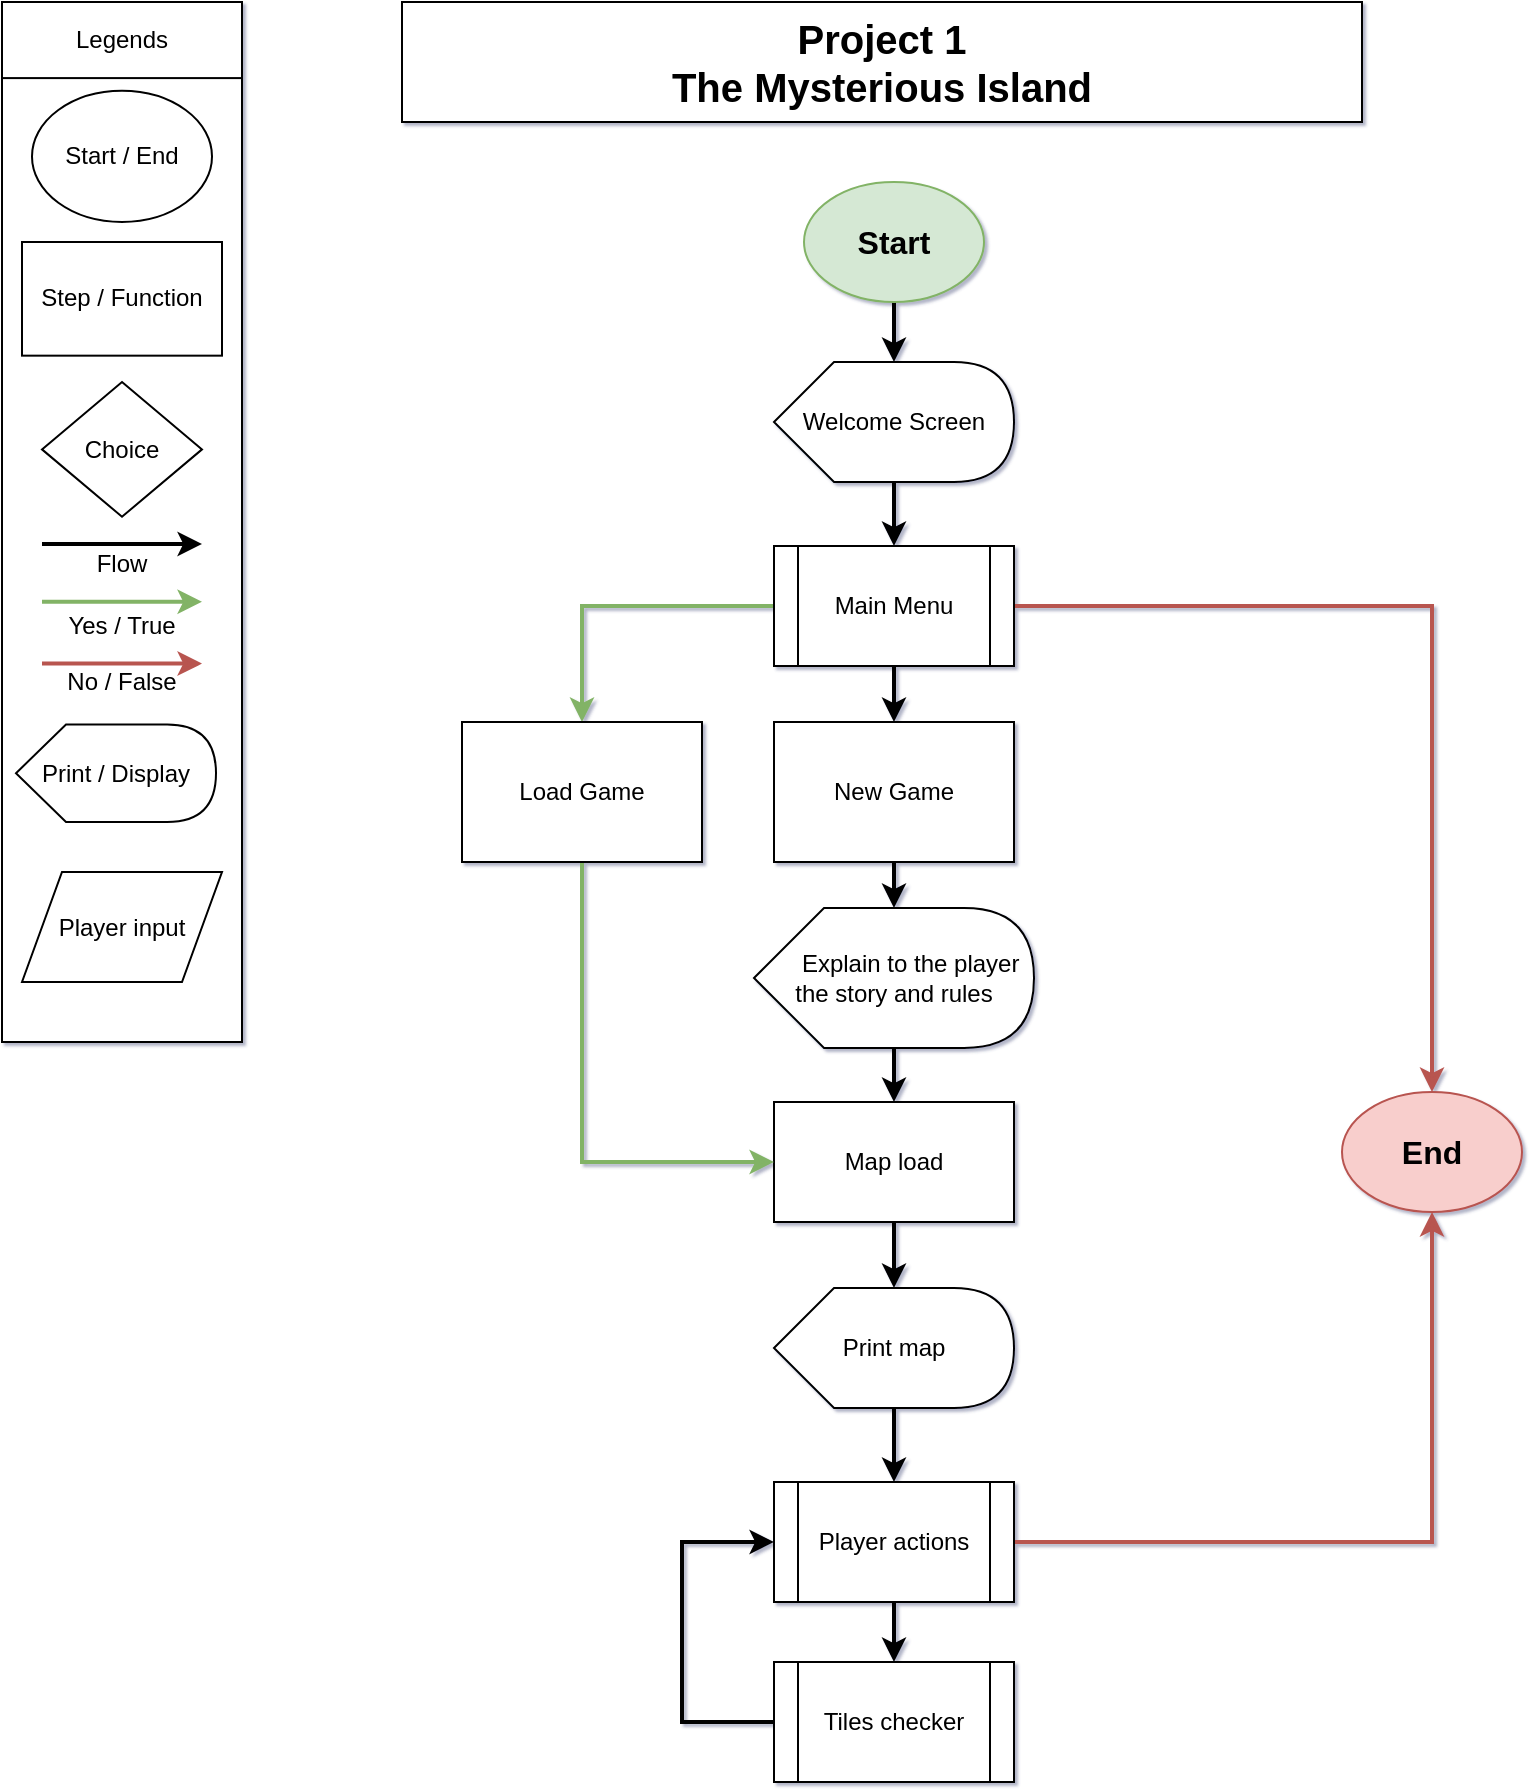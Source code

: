 <mxfile version="13.4.4" type="device" pages="9"><diagram id="C5RBs43oDa-KdzZeNtuy" name="main"><mxGraphModel dx="1038" dy="641" grid="1" gridSize="10" guides="1" tooltips="1" connect="1" arrows="1" fold="1" page="1" pageScale="1" pageWidth="827" pageHeight="1169" math="0" shadow="1"><root><mxCell id="WIyWlLk6GJQsqaUBKTNV-0"/><mxCell id="WIyWlLk6GJQsqaUBKTNV-1" parent="WIyWlLk6GJQsqaUBKTNV-0"/><mxCell id="W35HVBFSu_LLbMDTb_W0-0" value="&lt;b style=&quot;font-size: 20px&quot;&gt;Project 1&lt;br&gt;The Mysterious Island&lt;br&gt;&lt;/b&gt;" style="rounded=0;whiteSpace=wrap;html=1;" parent="WIyWlLk6GJQsqaUBKTNV-1" vertex="1"><mxGeometry x="220" y="10" width="480" height="60" as="geometry"/></mxCell><mxCell id="tghjDJtMfv-jU9zhQUqU-8" style="edgeStyle=orthogonalEdgeStyle;rounded=0;orthogonalLoop=1;jettySize=auto;html=1;exitX=0.5;exitY=1;exitDx=0;exitDy=0;entryX=0;entryY=0;entryDx=60.0;entryDy=0;entryPerimeter=0;strokeWidth=2;" parent="WIyWlLk6GJQsqaUBKTNV-1" source="W35HVBFSu_LLbMDTb_W0-16" target="vclNNSVTWmf6Bai3h8VC-0" edge="1"><mxGeometry relative="1" as="geometry"/></mxCell><mxCell id="W35HVBFSu_LLbMDTb_W0-16" value="&lt;b&gt;&lt;font style=&quot;font-size: 16px&quot;&gt;Start&lt;/font&gt;&lt;/b&gt;" style="ellipse;whiteSpace=wrap;html=1;strokeColor=#82b366;fillColor=#d5e8d4;" parent="WIyWlLk6GJQsqaUBKTNV-1" vertex="1"><mxGeometry x="421" y="100" width="90" height="60" as="geometry"/></mxCell><mxCell id="tghjDJtMfv-jU9zhQUqU-5" style="edgeStyle=orthogonalEdgeStyle;rounded=0;orthogonalLoop=1;jettySize=auto;html=1;exitX=1;exitY=0.5;exitDx=0;exitDy=0;entryX=0.5;entryY=0;entryDx=0;entryDy=0;strokeWidth=2;fillColor=#f8cecc;strokeColor=#b85450;" parent="WIyWlLk6GJQsqaUBKTNV-1" source="W35HVBFSu_LLbMDTb_W0-20" target="L-nj0ZxsSjJrfUr7QOvK-0" edge="1"><mxGeometry relative="1" as="geometry"/></mxCell><mxCell id="64v_My2m-IBtI9FCeRvy-1" style="edgeStyle=orthogonalEdgeStyle;rounded=0;orthogonalLoop=1;jettySize=auto;html=1;exitX=0;exitY=0.5;exitDx=0;exitDy=0;entryX=0.5;entryY=0;entryDx=0;entryDy=0;strokeWidth=2;fillColor=#d5e8d4;strokeColor=#82b366;" parent="WIyWlLk6GJQsqaUBKTNV-1" source="W35HVBFSu_LLbMDTb_W0-20" target="64v_My2m-IBtI9FCeRvy-0" edge="1"><mxGeometry relative="1" as="geometry"/></mxCell><mxCell id="64v_My2m-IBtI9FCeRvy-4" style="edgeStyle=orthogonalEdgeStyle;rounded=0;orthogonalLoop=1;jettySize=auto;html=1;exitX=0.5;exitY=1;exitDx=0;exitDy=0;entryX=0.5;entryY=0;entryDx=0;entryDy=0;strokeWidth=2;" parent="WIyWlLk6GJQsqaUBKTNV-1" source="W35HVBFSu_LLbMDTb_W0-20" target="64v_My2m-IBtI9FCeRvy-3" edge="1"><mxGeometry relative="1" as="geometry"/></mxCell><mxCell id="W35HVBFSu_LLbMDTb_W0-20" value="Main Menu" style="shape=process;whiteSpace=wrap;html=1;backgroundOutline=1;strokeColor=#000000;" parent="WIyWlLk6GJQsqaUBKTNV-1" vertex="1"><mxGeometry x="406" y="282" width="120" height="60" as="geometry"/></mxCell><mxCell id="tghjDJtMfv-jU9zhQUqU-6" style="edgeStyle=orthogonalEdgeStyle;rounded=0;orthogonalLoop=1;jettySize=auto;html=1;exitX=0;exitY=0;exitDx=60.0;exitDy=60.0;exitPerimeter=0;entryX=0.5;entryY=0;entryDx=0;entryDy=0;strokeWidth=2;" parent="WIyWlLk6GJQsqaUBKTNV-1" source="vclNNSVTWmf6Bai3h8VC-0" target="W35HVBFSu_LLbMDTb_W0-20" edge="1"><mxGeometry relative="1" as="geometry"/></mxCell><mxCell id="vclNNSVTWmf6Bai3h8VC-0" value="Welcome Screen" style="shape=display;whiteSpace=wrap;html=1;strokeColor=#000000;" parent="WIyWlLk6GJQsqaUBKTNV-1" vertex="1"><mxGeometry x="406" y="190" width="120" height="60" as="geometry"/></mxCell><mxCell id="L-nj0ZxsSjJrfUr7QOvK-0" value="&lt;b&gt;&lt;font style=&quot;font-size: 16px&quot;&gt;End&lt;br&gt;&lt;/font&gt;&lt;/b&gt;" style="ellipse;whiteSpace=wrap;html=1;strokeColor=#b85450;fillColor=#f8cecc;" parent="WIyWlLk6GJQsqaUBKTNV-1" vertex="1"><mxGeometry x="690" y="555" width="90" height="60" as="geometry"/></mxCell><mxCell id="tghjDJtMfv-jU9zhQUqU-7" style="edgeStyle=orthogonalEdgeStyle;rounded=0;orthogonalLoop=1;jettySize=auto;html=1;exitX=0;exitY=0;exitDx=70;exitDy=70;exitPerimeter=0;entryX=0.5;entryY=0;entryDx=0;entryDy=0;strokeWidth=2;" parent="WIyWlLk6GJQsqaUBKTNV-1" source="IpLrrbWIF77-nRjUhJGQ-0" target="tghjDJtMfv-jU9zhQUqU-0" edge="1"><mxGeometry relative="1" as="geometry"/></mxCell><mxCell id="IpLrrbWIF77-nRjUhJGQ-0" value="&amp;nbsp; &amp;nbsp; &amp;nbsp;Explain to the player the story and rules" style="shape=display;whiteSpace=wrap;html=1;strokeColor=#000000;" parent="WIyWlLk6GJQsqaUBKTNV-1" vertex="1"><mxGeometry x="396" y="463" width="140" height="70" as="geometry"/></mxCell><mxCell id="tghjDJtMfv-jU9zhQUqU-2" style="edgeStyle=orthogonalEdgeStyle;rounded=0;orthogonalLoop=1;jettySize=auto;html=1;exitX=0.5;exitY=1;exitDx=0;exitDy=0;entryX=0;entryY=0;entryDx=60;entryDy=0;entryPerimeter=0;strokeWidth=2;" parent="WIyWlLk6GJQsqaUBKTNV-1" source="tghjDJtMfv-jU9zhQUqU-0" target="tghjDJtMfv-jU9zhQUqU-1" edge="1"><mxGeometry relative="1" as="geometry"/></mxCell><mxCell id="tghjDJtMfv-jU9zhQUqU-0" value="Map load" style="rounded=0;whiteSpace=wrap;html=1;strokeColor=#000000;" parent="WIyWlLk6GJQsqaUBKTNV-1" vertex="1"><mxGeometry x="406" y="560" width="120" height="60" as="geometry"/></mxCell><mxCell id="aKve8yQHrCivA8gwkix9-6" style="edgeStyle=orthogonalEdgeStyle;rounded=0;orthogonalLoop=1;jettySize=auto;html=1;exitX=0;exitY=0;exitDx=60;exitDy=60;exitPerimeter=0;entryX=0.5;entryY=0;entryDx=0;entryDy=0;strokeWidth=2;" parent="WIyWlLk6GJQsqaUBKTNV-1" source="tghjDJtMfv-jU9zhQUqU-1" target="tghjDJtMfv-jU9zhQUqU-9" edge="1"><mxGeometry relative="1" as="geometry"/></mxCell><mxCell id="tghjDJtMfv-jU9zhQUqU-1" value="Print map" style="shape=display;whiteSpace=wrap;html=1;strokeColor=#000000;" parent="WIyWlLk6GJQsqaUBKTNV-1" vertex="1"><mxGeometry x="406" y="653" width="120" height="60" as="geometry"/></mxCell><mxCell id="E_Q9pM_xLV1BZt3Ui6xF-1" style="edgeStyle=orthogonalEdgeStyle;rounded=0;orthogonalLoop=1;jettySize=auto;html=1;entryX=0.5;entryY=1;entryDx=0;entryDy=0;strokeWidth=2;fillColor=#f8cecc;strokeColor=#b85450;" parent="WIyWlLk6GJQsqaUBKTNV-1" source="tghjDJtMfv-jU9zhQUqU-9" target="L-nj0ZxsSjJrfUr7QOvK-0" edge="1"><mxGeometry relative="1" as="geometry"/></mxCell><mxCell id="NUvXXBjYzWm5i1sKAQ4q-1" style="edgeStyle=orthogonalEdgeStyle;rounded=0;orthogonalLoop=1;jettySize=auto;html=1;exitX=0.5;exitY=1;exitDx=0;exitDy=0;entryX=0.5;entryY=0;entryDx=0;entryDy=0;strokeWidth=2;" parent="WIyWlLk6GJQsqaUBKTNV-1" source="tghjDJtMfv-jU9zhQUqU-9" target="NUvXXBjYzWm5i1sKAQ4q-0" edge="1"><mxGeometry relative="1" as="geometry"/></mxCell><mxCell id="tghjDJtMfv-jU9zhQUqU-9" value="Player actions" style="shape=process;whiteSpace=wrap;html=1;backgroundOutline=1;strokeColor=#000000;" parent="WIyWlLk6GJQsqaUBKTNV-1" vertex="1"><mxGeometry x="406" y="750" width="120" height="60" as="geometry"/></mxCell><mxCell id="64v_My2m-IBtI9FCeRvy-2" style="edgeStyle=orthogonalEdgeStyle;rounded=0;orthogonalLoop=1;jettySize=auto;html=1;exitX=0.5;exitY=1;exitDx=0;exitDy=0;entryX=0;entryY=0.5;entryDx=0;entryDy=0;strokeWidth=2;fillColor=#d5e8d4;strokeColor=#82b366;" parent="WIyWlLk6GJQsqaUBKTNV-1" source="64v_My2m-IBtI9FCeRvy-0" target="tghjDJtMfv-jU9zhQUqU-0" edge="1"><mxGeometry relative="1" as="geometry"/></mxCell><mxCell id="64v_My2m-IBtI9FCeRvy-0" value="Load Game" style="rounded=0;whiteSpace=wrap;html=1;strokeColor=#000000;" parent="WIyWlLk6GJQsqaUBKTNV-1" vertex="1"><mxGeometry x="250" y="370" width="120" height="70" as="geometry"/></mxCell><mxCell id="64v_My2m-IBtI9FCeRvy-5" style="edgeStyle=orthogonalEdgeStyle;rounded=0;orthogonalLoop=1;jettySize=auto;html=1;exitX=0.5;exitY=1;exitDx=0;exitDy=0;entryX=0;entryY=0;entryDx=70;entryDy=0;entryPerimeter=0;strokeWidth=2;" parent="WIyWlLk6GJQsqaUBKTNV-1" source="64v_My2m-IBtI9FCeRvy-3" target="IpLrrbWIF77-nRjUhJGQ-0" edge="1"><mxGeometry relative="1" as="geometry"/></mxCell><mxCell id="64v_My2m-IBtI9FCeRvy-3" value="New Game" style="rounded=0;whiteSpace=wrap;html=1;strokeColor=#000000;" parent="WIyWlLk6GJQsqaUBKTNV-1" vertex="1"><mxGeometry x="406" y="370" width="120" height="70" as="geometry"/></mxCell><mxCell id="9qVSWKo1PEi-iJl3BZ4I-1" style="edgeStyle=orthogonalEdgeStyle;rounded=0;orthogonalLoop=1;jettySize=auto;html=1;entryX=0;entryY=0.5;entryDx=0;entryDy=0;strokeWidth=2;exitX=0;exitY=0.5;exitDx=0;exitDy=0;" parent="WIyWlLk6GJQsqaUBKTNV-1" source="NUvXXBjYzWm5i1sKAQ4q-0" target="tghjDJtMfv-jU9zhQUqU-9" edge="1"><mxGeometry relative="1" as="geometry"><Array as="points"><mxPoint x="360" y="870"/><mxPoint x="360" y="780"/></Array></mxGeometry></mxCell><mxCell id="NUvXXBjYzWm5i1sKAQ4q-0" value="Tiles checker" style="shape=process;whiteSpace=wrap;html=1;backgroundOutline=1;strokeColor=#000000;" parent="WIyWlLk6GJQsqaUBKTNV-1" vertex="1"><mxGeometry x="406" y="840" width="120" height="60" as="geometry"/></mxCell><mxCell id="pRaMtNjlOkfOUtiauq19-0" value="" style="group" parent="WIyWlLk6GJQsqaUBKTNV-1" vertex="1" connectable="0"><mxGeometry x="20" y="10" width="120" height="520" as="geometry"/></mxCell><mxCell id="W35HVBFSu_LLbMDTb_W0-14" value="" style="group" parent="pRaMtNjlOkfOUtiauq19-0" vertex="1" connectable="0"><mxGeometry width="120" height="520" as="geometry"/></mxCell><mxCell id="W35HVBFSu_LLbMDTb_W0-1" value="" style="rounded=0;whiteSpace=wrap;html=1;" parent="W35HVBFSu_LLbMDTb_W0-14" vertex="1"><mxGeometry width="120" height="520" as="geometry"/></mxCell><mxCell id="W35HVBFSu_LLbMDTb_W0-2" value="Start / End" style="ellipse;whiteSpace=wrap;html=1;" parent="W35HVBFSu_LLbMDTb_W0-14" vertex="1"><mxGeometry x="15" y="44.4" width="90" height="65.6" as="geometry"/></mxCell><mxCell id="W35HVBFSu_LLbMDTb_W0-3" value="Step / Function" style="rounded=0;whiteSpace=wrap;html=1;" parent="W35HVBFSu_LLbMDTb_W0-14" vertex="1"><mxGeometry x="10" y="120.0" width="100" height="56.83" as="geometry"/></mxCell><mxCell id="W35HVBFSu_LLbMDTb_W0-4" value="Choice" style="rhombus;whiteSpace=wrap;html=1;" parent="W35HVBFSu_LLbMDTb_W0-14" vertex="1"><mxGeometry x="20" y="190.003" width="80" height="67.378" as="geometry"/></mxCell><mxCell id="W35HVBFSu_LLbMDTb_W0-6" value="" style="endArrow=classic;html=1;strokeWidth=2;" parent="W35HVBFSu_LLbMDTb_W0-14" edge="1"><mxGeometry width="50" height="50" relative="1" as="geometry"><mxPoint x="20" y="270.988" as="sourcePoint"/><mxPoint x="100" y="270.988" as="targetPoint"/></mxGeometry></mxCell><mxCell id="W35HVBFSu_LLbMDTb_W0-9" value="" style="endArrow=classic;html=1;strokeWidth=2;fillColor=#d5e8d4;strokeColor=#82b366;" parent="W35HVBFSu_LLbMDTb_W0-14" edge="1"><mxGeometry width="50" height="50" relative="1" as="geometry"><mxPoint x="20" y="299.89" as="sourcePoint"/><mxPoint x="100" y="299.89" as="targetPoint"/></mxGeometry></mxCell><mxCell id="W35HVBFSu_LLbMDTb_W0-10" value="" style="endArrow=classic;html=1;strokeWidth=2;fillColor=#f8cecc;strokeColor=#b85450;" parent="W35HVBFSu_LLbMDTb_W0-14" edge="1"><mxGeometry width="50" height="50" relative="1" as="geometry"><mxPoint x="20" y="330.793" as="sourcePoint"/><mxPoint x="100" y="330.793" as="targetPoint"/></mxGeometry></mxCell><mxCell id="W35HVBFSu_LLbMDTb_W0-11" value="Flow" style="text;html=1;strokeColor=none;fillColor=none;align=center;verticalAlign=middle;whiteSpace=wrap;rounded=0;" parent="W35HVBFSu_LLbMDTb_W0-14" vertex="1"><mxGeometry x="20" y="273" width="80" height="16.95" as="geometry"/></mxCell><mxCell id="W35HVBFSu_LLbMDTb_W0-12" value="Yes / True" style="text;html=1;strokeColor=none;fillColor=none;align=center;verticalAlign=middle;whiteSpace=wrap;rounded=0;" parent="W35HVBFSu_LLbMDTb_W0-14" vertex="1"><mxGeometry x="20" y="300" width="80" height="23.84" as="geometry"/></mxCell><mxCell id="W35HVBFSu_LLbMDTb_W0-13" value="No / False" style="text;html=1;strokeColor=none;fillColor=none;align=center;verticalAlign=middle;whiteSpace=wrap;rounded=0;" parent="W35HVBFSu_LLbMDTb_W0-14" vertex="1"><mxGeometry x="20" y="331" width="80" height="17.74" as="geometry"/></mxCell><mxCell id="W35HVBFSu_LLbMDTb_W0-15" value="Legends" style="text;html=1;fillColor=none;align=center;verticalAlign=middle;whiteSpace=wrap;rounded=0;strokeColor=#000000;" parent="W35HVBFSu_LLbMDTb_W0-14" vertex="1"><mxGeometry width="120" height="38.049" as="geometry"/></mxCell><mxCell id="UAE0AcE6LQ-J-HN7CFVe-0" value="Print / Display" style="shape=display;whiteSpace=wrap;html=1;strokeColor=#000000;" parent="W35HVBFSu_LLbMDTb_W0-14" vertex="1"><mxGeometry x="7" y="361.22" width="100" height="48.78" as="geometry"/></mxCell><mxCell id="LQo8OywxHH46dg39y7CB-2" value="Player input" style="shape=parallelogram;perimeter=parallelogramPerimeter;whiteSpace=wrap;html=1;strokeColor=#000000;" parent="W35HVBFSu_LLbMDTb_W0-14" vertex="1"><mxGeometry x="10" y="435" width="100" height="55" as="geometry"/></mxCell></root></mxGraphModel></diagram><diagram id="Nf00vXousfnAb8y6O7ou" name="main_menu"><mxGraphModel dx="1038" dy="641" grid="1" gridSize="10" guides="1" tooltips="1" connect="1" arrows="1" fold="1" page="1" pageScale="1" pageWidth="583" pageHeight="827" math="0" shadow="1"><root><mxCell id="cknSGCA31eJjJ0orUMfb-0"/><mxCell id="cknSGCA31eJjJ0orUMfb-1" parent="cknSGCA31eJjJ0orUMfb-0"/><mxCell id="zVkZ4CUpz01iPr7AJ61g-0" value="&lt;span style=&quot;font-size: 20px&quot;&gt;&lt;b&gt;The Main Menu&lt;/b&gt;&lt;/span&gt;" style="rounded=0;whiteSpace=wrap;html=1;" parent="cknSGCA31eJjJ0orUMfb-1" vertex="1"><mxGeometry x="52" y="10" width="480" height="60" as="geometry"/></mxCell><mxCell id="0T-tYjFK2SbJMjZN8VAt-2" style="edgeStyle=orthogonalEdgeStyle;rounded=0;orthogonalLoop=1;jettySize=auto;html=1;exitX=0.5;exitY=1;exitDx=0;exitDy=0;strokeWidth=2;" parent="cknSGCA31eJjJ0orUMfb-1" source="Cy60CqCZyurWaXJo78gS-0" target="0T-tYjFK2SbJMjZN8VAt-0" edge="1"><mxGeometry relative="1" as="geometry"/></mxCell><mxCell id="Cy60CqCZyurWaXJo78gS-0" value="&lt;b&gt;&lt;font style=&quot;font-size: 16px&quot;&gt;Start&lt;/font&gt;&lt;/b&gt;" style="ellipse;whiteSpace=wrap;html=1;strokeColor=#82b366;fillColor=#d5e8d4;" parent="cknSGCA31eJjJ0orUMfb-1" vertex="1"><mxGeometry x="47.5" y="100" width="105" height="70" as="geometry"/></mxCell><mxCell id="URcBcNdxyienWXD4qYm0-0" style="edgeStyle=orthogonalEdgeStyle;rounded=0;orthogonalLoop=1;jettySize=auto;html=1;exitX=0.5;exitY=1;exitDx=0;exitDy=0;entryX=0.5;entryY=0;entryDx=0;entryDy=0;strokeWidth=2;" parent="cknSGCA31eJjJ0orUMfb-1" source="Cy60CqCZyurWaXJo78gS-15" target="2B9TGucYD2CZ4N8LdStR-1" edge="1"><mxGeometry relative="1" as="geometry"/></mxCell><mxCell id="kzG62ELHLjxr7m9pvWkl-0" style="edgeStyle=orthogonalEdgeStyle;rounded=0;orthogonalLoop=1;jettySize=auto;html=1;exitX=0.5;exitY=1;exitDx=0;exitDy=0;entryX=0.5;entryY=0;entryDx=0;entryDy=0;strokeWidth=2;" parent="cknSGCA31eJjJ0orUMfb-1" source="Cy60CqCZyurWaXJo78gS-15" target="2B9TGucYD2CZ4N8LdStR-2" edge="1"><mxGeometry relative="1" as="geometry"/></mxCell><mxCell id="fTrFw9JPkLxhv-WBpDly-3" style="edgeStyle=orthogonalEdgeStyle;rounded=0;orthogonalLoop=1;jettySize=auto;html=1;exitX=0.5;exitY=1;exitDx=0;exitDy=0;entryX=0.5;entryY=0;entryDx=0;entryDy=0;strokeWidth=2;" parent="cknSGCA31eJjJ0orUMfb-1" source="Cy60CqCZyurWaXJo78gS-15" target="2B9TGucYD2CZ4N8LdStR-4" edge="1"><mxGeometry relative="1" as="geometry"/></mxCell><mxCell id="fTrFw9JPkLxhv-WBpDly-4" style="edgeStyle=orthogonalEdgeStyle;rounded=0;orthogonalLoop=1;jettySize=auto;html=1;exitX=0.5;exitY=1;exitDx=0;exitDy=0;entryX=0;entryY=0;entryDx=57.5;entryDy=70;entryPerimeter=0;strokeWidth=2;" parent="cknSGCA31eJjJ0orUMfb-1" source="Cy60CqCZyurWaXJo78gS-15" target="0T-tYjFK2SbJMjZN8VAt-5" edge="1"><mxGeometry relative="1" as="geometry"><Array as="points"><mxPoint x="100" y="450"/><mxPoint x="388" y="450"/></Array></mxGeometry></mxCell><mxCell id="Cy60CqCZyurWaXJo78gS-15" value="Menu selection" style="rhombus;whiteSpace=wrap;html=1;" parent="cknSGCA31eJjJ0orUMfb-1" vertex="1"><mxGeometry x="50" y="300" width="100" height="100" as="geometry"/></mxCell><mxCell id="aKlcaNO-hJ-lBDGGhJLN-1" style="edgeStyle=orthogonalEdgeStyle;rounded=0;orthogonalLoop=1;jettySize=auto;html=1;exitX=0.5;exitY=1;exitDx=0;exitDy=0;entryX=0.5;entryY=0;entryDx=0;entryDy=0;strokeWidth=2;fillColor=#d5e8d4;strokeColor=#82b366;" parent="cknSGCA31eJjJ0orUMfb-1" source="2B9TGucYD2CZ4N8LdStR-1" target="aKlcaNO-hJ-lBDGGhJLN-0" edge="1"><mxGeometry relative="1" as="geometry"/></mxCell><mxCell id="2B9TGucYD2CZ4N8LdStR-1" value="New Game" style="rounded=0;whiteSpace=wrap;html=1;strokeColor=#000000;" parent="cknSGCA31eJjJ0orUMfb-1" vertex="1"><mxGeometry x="40" y="500" width="120" height="70" as="geometry"/></mxCell><mxCell id="oybIdIYHTCgi8ujb_ptC-7" style="edgeStyle=orthogonalEdgeStyle;rounded=0;orthogonalLoop=1;jettySize=auto;html=1;exitX=0.5;exitY=1;exitDx=0;exitDy=0;entryX=0.5;entryY=0;entryDx=0;entryDy=0;strokeWidth=2;fillColor=#d5e8d4;strokeColor=#82b366;" parent="cknSGCA31eJjJ0orUMfb-1" source="2B9TGucYD2CZ4N8LdStR-2" target="oybIdIYHTCgi8ujb_ptC-3" edge="1"><mxGeometry relative="1" as="geometry"/></mxCell><mxCell id="2B9TGucYD2CZ4N8LdStR-2" value="Load Game" style="rounded=0;whiteSpace=wrap;html=1;strokeColor=#000000;" parent="cknSGCA31eJjJ0orUMfb-1" vertex="1"><mxGeometry x="240" y="500" width="120" height="70" as="geometry"/></mxCell><mxCell id="-EcmFPuj2TvXz6LFfuYh-1" style="edgeStyle=orthogonalEdgeStyle;rounded=0;orthogonalLoop=1;jettySize=auto;html=1;exitX=0.5;exitY=1;exitDx=0;exitDy=0;entryX=0.5;entryY=0;entryDx=0;entryDy=0;strokeWidth=2;" parent="cknSGCA31eJjJ0orUMfb-1" source="2B9TGucYD2CZ4N8LdStR-4" target="-EcmFPuj2TvXz6LFfuYh-0" edge="1"><mxGeometry relative="1" as="geometry"/></mxCell><mxCell id="2B9TGucYD2CZ4N8LdStR-4" value="Quit" style="rounded=0;whiteSpace=wrap;html=1;strokeColor=#000000;" parent="cknSGCA31eJjJ0orUMfb-1" vertex="1"><mxGeometry x="430" y="500" width="120" height="70" as="geometry"/></mxCell><mxCell id="0T-tYjFK2SbJMjZN8VAt-6" style="edgeStyle=orthogonalEdgeStyle;rounded=0;orthogonalLoop=1;jettySize=auto;html=1;exitX=0;exitY=0;exitDx=60;exitDy=60;exitPerimeter=0;entryX=0.5;entryY=0;entryDx=0;entryDy=0;strokeWidth=2;" parent="cknSGCA31eJjJ0orUMfb-1" source="0T-tYjFK2SbJMjZN8VAt-0" target="Cy60CqCZyurWaXJo78gS-15" edge="1"><mxGeometry relative="1" as="geometry"/></mxCell><mxCell id="0T-tYjFK2SbJMjZN8VAt-0" value="Main Menu" style="shape=display;whiteSpace=wrap;html=1;strokeColor=#000000;" parent="cknSGCA31eJjJ0orUMfb-1" vertex="1"><mxGeometry x="40" y="200" width="120" height="70" as="geometry"/></mxCell><mxCell id="fTrFw9JPkLxhv-WBpDly-5" style="edgeStyle=orthogonalEdgeStyle;rounded=0;orthogonalLoop=1;jettySize=auto;html=1;exitX=0;exitY=0.5;exitDx=0;exitDy=0;exitPerimeter=0;entryX=1;entryY=1;entryDx=0;entryDy=0;strokeWidth=2;" parent="cknSGCA31eJjJ0orUMfb-1" source="0T-tYjFK2SbJMjZN8VAt-5" target="Cy60CqCZyurWaXJo78gS-15" edge="1"><mxGeometry relative="1" as="geometry"><Array as="points"><mxPoint x="280" y="375"/><mxPoint x="280" y="375"/></Array></mxGeometry></mxCell><mxCell id="0T-tYjFK2SbJMjZN8VAt-5" value="Show the Leaderboard" style="shape=display;whiteSpace=wrap;html=1;strokeColor=#000000;" parent="cknSGCA31eJjJ0orUMfb-1" vertex="1"><mxGeometry x="330" y="340" width="120" height="70" as="geometry"/></mxCell><mxCell id="oybIdIYHTCgi8ujb_ptC-10" style="edgeStyle=orthogonalEdgeStyle;rounded=0;orthogonalLoop=1;jettySize=auto;html=1;exitX=0.5;exitY=1;exitDx=0;exitDy=0;entryX=0.5;entryY=0;entryDx=0;entryDy=0;strokeWidth=2;fillColor=#d5e8d4;strokeColor=#82b366;" parent="cknSGCA31eJjJ0orUMfb-1" source="oybIdIYHTCgi8ujb_ptC-3" target="oybIdIYHTCgi8ujb_ptC-9" edge="1"><mxGeometry relative="1" as="geometry"/></mxCell><mxCell id="fTrFw9JPkLxhv-WBpDly-0" style="edgeStyle=orthogonalEdgeStyle;rounded=0;orthogonalLoop=1;jettySize=auto;html=1;exitX=0;exitY=0.5;exitDx=0;exitDy=0;entryX=1;entryY=0.5;entryDx=0;entryDy=0;strokeWidth=2;fillColor=#f8cecc;strokeColor=#b85450;" parent="cknSGCA31eJjJ0orUMfb-1" source="oybIdIYHTCgi8ujb_ptC-3" target="Cy60CqCZyurWaXJo78gS-15" edge="1"><mxGeometry relative="1" as="geometry"/></mxCell><mxCell id="oybIdIYHTCgi8ujb_ptC-3" value="Save file ?" style="rhombus;whiteSpace=wrap;html=1;strokeColor=#000000;" parent="cknSGCA31eJjJ0orUMfb-1" vertex="1"><mxGeometry x="255" y="600" width="90" height="90" as="geometry"/></mxCell><mxCell id="oybIdIYHTCgi8ujb_ptC-9" value="Load the save file" style="rounded=0;whiteSpace=wrap;html=1;strokeColor=#000000;" parent="cknSGCA31eJjJ0orUMfb-1" vertex="1"><mxGeometry x="240" y="720" width="120" height="70" as="geometry"/></mxCell><mxCell id="5lB21Sxn62RU-FH6NGGt-1" style="edgeStyle=orthogonalEdgeStyle;rounded=0;orthogonalLoop=1;jettySize=auto;html=1;exitX=0.5;exitY=1;exitDx=0;exitDy=0;entryX=0.5;entryY=0;entryDx=0;entryDy=0;strokeWidth=2;" parent="cknSGCA31eJjJ0orUMfb-1" source="aKlcaNO-hJ-lBDGGhJLN-0" target="5lB21Sxn62RU-FH6NGGt-0" edge="1"><mxGeometry relative="1" as="geometry"/></mxCell><mxCell id="aKlcaNO-hJ-lBDGGhJLN-0" value="Erase the last save file" style="rounded=0;whiteSpace=wrap;html=1;strokeColor=#000000;" parent="cknSGCA31eJjJ0orUMfb-1" vertex="1"><mxGeometry x="40" y="630" width="120" height="60" as="geometry"/></mxCell><mxCell id="5lB21Sxn62RU-FH6NGGt-0" value="Ask the &lt;br&gt;&lt;b&gt;player_name&lt;/b&gt;" style="shape=parallelogram;perimeter=parallelogramPerimeter;whiteSpace=wrap;html=1;strokeColor=#000000;" parent="cknSGCA31eJjJ0orUMfb-1" vertex="1"><mxGeometry x="40" y="730" width="120" height="60" as="geometry"/></mxCell><mxCell id="-EcmFPuj2TvXz6LFfuYh-0" value="&lt;b&gt;&lt;font style=&quot;font-size: 16px&quot;&gt;End&lt;br&gt;&lt;/font&gt;&lt;/b&gt;" style="ellipse;whiteSpace=wrap;html=1;strokeColor=#b85450;fillColor=#f8cecc;" parent="cknSGCA31eJjJ0orUMfb-1" vertex="1"><mxGeometry x="445" y="640" width="90" height="60" as="geometry"/></mxCell></root></mxGraphModel></diagram><diagram id="ySMQ0fbFmADb7-4lBWEu" name="player_actions"><mxGraphModel dx="1038" dy="641" grid="1" gridSize="10" guides="1" tooltips="1" connect="1" arrows="1" fold="1" page="1" pageScale="1" pageWidth="1169" pageHeight="1654" math="0" shadow="1"><root><mxCell id="lx-GJ-ob64Ecj6ltaAX6-0"/><mxCell id="lx-GJ-ob64Ecj6ltaAX6-1" parent="lx-GJ-ob64Ecj6ltaAX6-0"/><mxCell id="1-2LMlLVWlOrlidMESaX-0" value="&lt;span style=&quot;font-size: 20px&quot;&gt;&lt;b&gt;The Player Actions&lt;/b&gt;&lt;/span&gt;" style="rounded=0;whiteSpace=wrap;html=1;" parent="lx-GJ-ob64Ecj6ltaAX6-1" vertex="1"><mxGeometry x="345" y="10" width="480" height="60" as="geometry"/></mxCell><mxCell id="6f0nYmF4KemiFO2eUpK8-1" style="edgeStyle=orthogonalEdgeStyle;rounded=0;orthogonalLoop=1;jettySize=auto;html=1;exitX=0.5;exitY=1;exitDx=0;exitDy=0;entryX=0.5;entryY=0;entryDx=0;entryDy=0;strokeWidth=2;" parent="lx-GJ-ob64Ecj6ltaAX6-1" source="2swDTWAwJ4y2FLjACgja-0" target="6f0nYmF4KemiFO2eUpK8-0" edge="1"><mxGeometry relative="1" as="geometry"/></mxCell><mxCell id="2swDTWAwJ4y2FLjACgja-0" value="&lt;b&gt;&lt;font style=&quot;font-size: 16px&quot;&gt;Start&lt;/font&gt;&lt;/b&gt;" style="ellipse;whiteSpace=wrap;html=1;strokeColor=#82b366;fillColor=#d5e8d4;" parent="lx-GJ-ob64Ecj6ltaAX6-1" vertex="1"><mxGeometry x="338" y="85" width="120" height="80" as="geometry"/></mxCell><mxCell id="6f0nYmF4KemiFO2eUpK8-5" style="edgeStyle=orthogonalEdgeStyle;rounded=0;orthogonalLoop=1;jettySize=auto;html=1;exitX=0.5;exitY=1;exitDx=0;exitDy=0;entryX=0.5;entryY=0;entryDx=0;entryDy=0;strokeWidth=2;" parent="lx-GJ-ob64Ecj6ltaAX6-1" source="6f0nYmF4KemiFO2eUpK8-0" target="6f0nYmF4KemiFO2eUpK8-2" edge="1"><mxGeometry relative="1" as="geometry"><Array as="points"><mxPoint x="398" y="340"/><mxPoint x="314" y="340"/></Array></mxGeometry></mxCell><mxCell id="6f0nYmF4KemiFO2eUpK8-7" style="edgeStyle=orthogonalEdgeStyle;rounded=0;orthogonalLoop=1;jettySize=auto;html=1;exitX=0.5;exitY=1;exitDx=0;exitDy=0;entryX=0.5;entryY=0;entryDx=0;entryDy=0;strokeWidth=2;" parent="lx-GJ-ob64Ecj6ltaAX6-1" source="6f0nYmF4KemiFO2eUpK8-0" target="6f0nYmF4KemiFO2eUpK8-3" edge="1"><mxGeometry relative="1" as="geometry"><Array as="points"><mxPoint x="398" y="340"/><mxPoint x="520" y="340"/></Array></mxGeometry></mxCell><mxCell id="4E0jevIZQjpCipZrYJm3-2" style="edgeStyle=orthogonalEdgeStyle;rounded=0;orthogonalLoop=1;jettySize=auto;html=1;exitX=0.5;exitY=1;exitDx=0;exitDy=0;entryX=1;entryY=0.5;entryDx=0;entryDy=0;strokeWidth=2;" parent="lx-GJ-ob64Ecj6ltaAX6-1" source="6f0nYmF4KemiFO2eUpK8-0" target="4E0jevIZQjpCipZrYJm3-0" edge="1"><mxGeometry relative="1" as="geometry"/></mxCell><mxCell id="Pb40npxN7qtDcvBjFh63-3" style="edgeStyle=orthogonalEdgeStyle;rounded=0;orthogonalLoop=1;jettySize=auto;html=1;exitX=0.5;exitY=1;exitDx=0;exitDy=0;entryX=0.5;entryY=0;entryDx=0;entryDy=0;strokeWidth=2;" parent="lx-GJ-ob64Ecj6ltaAX6-1" source="6f0nYmF4KemiFO2eUpK8-0" target="Pb40npxN7qtDcvBjFh63-1" edge="1"><mxGeometry relative="1" as="geometry"><Array as="points"><mxPoint x="398" y="340"/><mxPoint x="840" y="340"/></Array></mxGeometry></mxCell><mxCell id="6f0nYmF4KemiFO2eUpK8-0" value="What is the &lt;br&gt;player &lt;br&gt;action ?" style="rhombus;whiteSpace=wrap;html=1;strokeColor=#000000;" parent="lx-GJ-ob64Ecj6ltaAX6-1" vertex="1"><mxGeometry x="348" y="195" width="100" height="100" as="geometry"/></mxCell><mxCell id="nACDmNzn1qMbuZ3rg33u-1" style="edgeStyle=orthogonalEdgeStyle;rounded=0;orthogonalLoop=1;jettySize=auto;html=1;exitX=0.5;exitY=1;exitDx=0;exitDy=0;entryX=0.5;entryY=0;entryDx=0;entryDy=0;strokeWidth=2;" parent="lx-GJ-ob64Ecj6ltaAX6-1" source="6f0nYmF4KemiFO2eUpK8-2" target="nACDmNzn1qMbuZ3rg33u-0" edge="1"><mxGeometry relative="1" as="geometry"/></mxCell><mxCell id="6f0nYmF4KemiFO2eUpK8-2" value="Move" style="rounded=0;whiteSpace=wrap;html=1;strokeColor=#000000;" parent="lx-GJ-ob64Ecj6ltaAX6-1" vertex="1"><mxGeometry x="254" y="490" width="120" height="60" as="geometry"/></mxCell><mxCell id="-G3bWklZYNIC3lJ1pQBg-2" style="edgeStyle=orthogonalEdgeStyle;rounded=0;orthogonalLoop=1;jettySize=auto;html=1;exitX=0.5;exitY=1;exitDx=0;exitDy=0;entryX=0.5;entryY=0;entryDx=0;entryDy=0;strokeWidth=2;" parent="lx-GJ-ob64Ecj6ltaAX6-1" source="6f0nYmF4KemiFO2eUpK8-3" target="ua_tIwXs6yanUOjOtsVG-0" edge="1"><mxGeometry relative="1" as="geometry"><mxPoint x="525" y="470" as="targetPoint"/></mxGeometry></mxCell><mxCell id="6f0nYmF4KemiFO2eUpK8-3" value="&lt;font style=&quot;font-size: 11px&quot;&gt;Sleep&lt;br&gt;(hydratation -2/h, satiety -1/h, energy +6/h)&lt;/font&gt;" style="rounded=0;whiteSpace=wrap;html=1;strokeColor=#000000;" parent="lx-GJ-ob64Ecj6ltaAX6-1" vertex="1"><mxGeometry x="460" y="390" width="120" height="60" as="geometry"/></mxCell><mxCell id="nACDmNzn1qMbuZ3rg33u-6" style="edgeStyle=orthogonalEdgeStyle;rounded=0;orthogonalLoop=1;jettySize=auto;html=1;exitX=0.5;exitY=1;exitDx=0;exitDy=0;entryX=0.5;entryY=0;entryDx=0;entryDy=0;strokeWidth=2;" parent="lx-GJ-ob64Ecj6ltaAX6-1" source="nACDmNzn1qMbuZ3rg33u-0" edge="1"><mxGeometry relative="1" as="geometry"><mxPoint x="160" y="770.0" as="targetPoint"/></mxGeometry></mxCell><mxCell id="nACDmNzn1qMbuZ3rg33u-7" style="edgeStyle=orthogonalEdgeStyle;rounded=0;orthogonalLoop=1;jettySize=auto;html=1;exitX=0.5;exitY=1;exitDx=0;exitDy=0;entryX=0.5;entryY=0;entryDx=0;entryDy=0;strokeWidth=2;" parent="lx-GJ-ob64Ecj6ltaAX6-1" source="nACDmNzn1qMbuZ3rg33u-0" target="nACDmNzn1qMbuZ3rg33u-3" edge="1"><mxGeometry relative="1" as="geometry"/></mxCell><mxCell id="nACDmNzn1qMbuZ3rg33u-8" style="edgeStyle=orthogonalEdgeStyle;rounded=0;orthogonalLoop=1;jettySize=auto;html=1;exitX=0.5;exitY=1;exitDx=0;exitDy=0;entryX=0.5;entryY=0;entryDx=0;entryDy=0;strokeWidth=2;" parent="lx-GJ-ob64Ecj6ltaAX6-1" source="nACDmNzn1qMbuZ3rg33u-0" target="nACDmNzn1qMbuZ3rg33u-4" edge="1"><mxGeometry relative="1" as="geometry"/></mxCell><mxCell id="nACDmNzn1qMbuZ3rg33u-9" style="edgeStyle=orthogonalEdgeStyle;rounded=0;orthogonalLoop=1;jettySize=auto;html=1;exitX=0.5;exitY=1;exitDx=0;exitDy=0;entryX=0.5;entryY=0;entryDx=0;entryDy=0;strokeWidth=2;" parent="lx-GJ-ob64Ecj6ltaAX6-1" source="nACDmNzn1qMbuZ3rg33u-0" target="nACDmNzn1qMbuZ3rg33u-5" edge="1"><mxGeometry relative="1" as="geometry"/></mxCell><mxCell id="nACDmNzn1qMbuZ3rg33u-0" value="Where to ?" style="rhombus;whiteSpace=wrap;html=1;strokeColor=#000000;" parent="lx-GJ-ob64Ecj6ltaAX6-1" vertex="1"><mxGeometry x="274" y="630" width="80" height="80" as="geometry"/></mxCell><mxCell id="8ogBEMecl3zh-HVmd49J-0" style="edgeStyle=orthogonalEdgeStyle;rounded=0;orthogonalLoop=1;jettySize=auto;html=1;exitX=0.5;exitY=1;exitDx=0;exitDy=0;entryX=0.5;entryY=0;entryDx=0;entryDy=0;strokeWidth=2;" parent="lx-GJ-ob64Ecj6ltaAX6-1" source="nACDmNzn1qMbuZ3rg33u-2" target="7VHrUnGxKlB0DNolgYGO-0" edge="1"><mxGeometry relative="1" as="geometry"/></mxCell><mxCell id="nACDmNzn1qMbuZ3rg33u-2" value="North" style="rounded=0;whiteSpace=wrap;html=1;strokeColor=#000000;" parent="lx-GJ-ob64Ecj6ltaAX6-1" vertex="1"><mxGeometry x="120" y="770" width="80" height="40" as="geometry"/></mxCell><mxCell id="8ogBEMecl3zh-HVmd49J-1" style="edgeStyle=orthogonalEdgeStyle;rounded=0;orthogonalLoop=1;jettySize=auto;html=1;exitX=0.5;exitY=1;exitDx=0;exitDy=0;entryX=0.5;entryY=0;entryDx=0;entryDy=0;strokeWidth=2;" parent="lx-GJ-ob64Ecj6ltaAX6-1" source="nACDmNzn1qMbuZ3rg33u-3" target="7VHrUnGxKlB0DNolgYGO-0" edge="1"><mxGeometry relative="1" as="geometry"/></mxCell><mxCell id="nACDmNzn1qMbuZ3rg33u-3" value="South" style="rounded=0;whiteSpace=wrap;html=1;strokeColor=#000000;" parent="lx-GJ-ob64Ecj6ltaAX6-1" vertex="1"><mxGeometry x="220" y="770" width="80" height="40" as="geometry"/></mxCell><mxCell id="8ogBEMecl3zh-HVmd49J-2" style="edgeStyle=orthogonalEdgeStyle;rounded=0;orthogonalLoop=1;jettySize=auto;html=1;exitX=0.5;exitY=1;exitDx=0;exitDy=0;entryX=0.5;entryY=0;entryDx=0;entryDy=0;strokeWidth=2;" parent="lx-GJ-ob64Ecj6ltaAX6-1" source="nACDmNzn1qMbuZ3rg33u-4" target="7VHrUnGxKlB0DNolgYGO-0" edge="1"><mxGeometry relative="1" as="geometry"/></mxCell><mxCell id="nACDmNzn1qMbuZ3rg33u-4" value="West" style="rounded=0;whiteSpace=wrap;html=1;strokeColor=#000000;" parent="lx-GJ-ob64Ecj6ltaAX6-1" vertex="1"><mxGeometry x="314" y="770" width="80" height="40" as="geometry"/></mxCell><mxCell id="8ogBEMecl3zh-HVmd49J-3" style="edgeStyle=orthogonalEdgeStyle;rounded=0;orthogonalLoop=1;jettySize=auto;html=1;exitX=0.5;exitY=1;exitDx=0;exitDy=0;entryX=0.5;entryY=0;entryDx=0;entryDy=0;strokeWidth=2;" parent="lx-GJ-ob64Ecj6ltaAX6-1" source="nACDmNzn1qMbuZ3rg33u-5" target="7VHrUnGxKlB0DNolgYGO-0" edge="1"><mxGeometry relative="1" as="geometry"/></mxCell><mxCell id="nACDmNzn1qMbuZ3rg33u-5" value="East" style="rounded=0;whiteSpace=wrap;html=1;strokeColor=#000000;" parent="lx-GJ-ob64Ecj6ltaAX6-1" vertex="1"><mxGeometry x="410" y="770" width="80" height="40" as="geometry"/></mxCell><mxCell id="ua_tIwXs6yanUOjOtsVG-2" style="edgeStyle=orthogonalEdgeStyle;rounded=0;orthogonalLoop=1;jettySize=auto;html=1;exitX=0.5;exitY=1;exitDx=0;exitDy=0;entryX=0.5;entryY=0;entryDx=0;entryDy=0;strokeWidth=2;" parent="lx-GJ-ob64Ecj6ltaAX6-1" source="ua_tIwXs6yanUOjOtsVG-0" target="ua_tIwXs6yanUOjOtsVG-1" edge="1"><mxGeometry relative="1" as="geometry"/></mxCell><mxCell id="ua_tIwXs6yanUOjOtsVG-0" value="How many &lt;br&gt;hours ?" style="shape=parallelogram;perimeter=parallelogramPerimeter;whiteSpace=wrap;html=1;strokeColor=#000000;" parent="lx-GJ-ob64Ecj6ltaAX6-1" vertex="1"><mxGeometry x="460" y="490" width="120" height="60" as="geometry"/></mxCell><mxCell id="YlfaXYVIqLeORGrJf-YK-3" style="edgeStyle=orthogonalEdgeStyle;rounded=0;orthogonalLoop=1;jettySize=auto;html=1;entryX=0.5;entryY=1;entryDx=0;entryDy=0;strokeWidth=2;" parent="lx-GJ-ob64Ecj6ltaAX6-1" source="ua_tIwXs6yanUOjOtsVG-1" target="O_uvc2RnYSoj7C_QDBgY-0" edge="1"><mxGeometry relative="1" as="geometry"/></mxCell><mxCell id="ua_tIwXs6yanUOjOtsVG-1" value="Sleep for X hours" style="rounded=0;whiteSpace=wrap;html=1;strokeColor=#000000;" parent="lx-GJ-ob64Ecj6ltaAX6-1" vertex="1"><mxGeometry x="460" y="580" width="120" height="60" as="geometry"/></mxCell><mxCell id="bwn8WeyuBvyfF09GYHr6-0" style="edgeStyle=orthogonalEdgeStyle;rounded=0;orthogonalLoop=1;jettySize=auto;html=1;exitX=1;exitY=0.5;exitDx=0;exitDy=0;entryX=0;entryY=0;entryDx=56.25;entryDy=50;entryPerimeter=0;strokeWidth=2;fillColor=#f8cecc;strokeColor=#b85450;" parent="lx-GJ-ob64Ecj6ltaAX6-1" source="7VHrUnGxKlB0DNolgYGO-0" target="7VHrUnGxKlB0DNolgYGO-7" edge="1"><mxGeometry relative="1" as="geometry"/></mxCell><mxCell id="bwn8WeyuBvyfF09GYHr6-6" style="edgeStyle=orthogonalEdgeStyle;rounded=0;orthogonalLoop=1;jettySize=auto;html=1;exitX=0.5;exitY=1;exitDx=0;exitDy=0;entryX=0.5;entryY=0;entryDx=0;entryDy=0;strokeWidth=2;fillColor=#d5e8d4;strokeColor=#82b366;" parent="lx-GJ-ob64Ecj6ltaAX6-1" source="7VHrUnGxKlB0DNolgYGO-0" target="YlfaXYVIqLeORGrJf-YK-1" edge="1"><mxGeometry relative="1" as="geometry"/></mxCell><mxCell id="7VHrUnGxKlB0DNolgYGO-0" value="Can the player move there ?" style="rhombus;whiteSpace=wrap;html=1;strokeColor=#000000;" parent="lx-GJ-ob64Ecj6ltaAX6-1" vertex="1"><mxGeometry x="254" y="860" width="96" height="100" as="geometry"/></mxCell><mxCell id="bwn8WeyuBvyfF09GYHr6-1" style="edgeStyle=orthogonalEdgeStyle;rounded=0;orthogonalLoop=1;jettySize=auto;html=1;exitX=0;exitY=0;exitDx=56.25;exitDy=0;exitPerimeter=0;entryX=1;entryY=0.5;entryDx=0;entryDy=0;strokeWidth=2;" parent="lx-GJ-ob64Ecj6ltaAX6-1" source="7VHrUnGxKlB0DNolgYGO-7" target="nACDmNzn1qMbuZ3rg33u-0" edge="1"><mxGeometry relative="1" as="geometry"/></mxCell><mxCell id="7VHrUnGxKlB0DNolgYGO-7" value="The player is blocked" style="shape=display;whiteSpace=wrap;html=1;strokeColor=#000000;" parent="lx-GJ-ob64Ecj6ltaAX6-1" vertex="1"><mxGeometry x="540" y="760" width="110" height="50" as="geometry"/></mxCell><mxCell id="7VHrUnGxKlB0DNolgYGO-8" value="Move the player" style="rounded=0;whiteSpace=wrap;html=1;strokeColor=#000000;" parent="lx-GJ-ob64Ecj6ltaAX6-1" vertex="1"><mxGeometry x="242" y="1100" width="120" height="60" as="geometry"/></mxCell><mxCell id="YlfaXYVIqLeORGrJf-YK-4" style="edgeStyle=orthogonalEdgeStyle;rounded=0;orthogonalLoop=1;jettySize=auto;html=1;exitX=0.5;exitY=0;exitDx=0;exitDy=0;entryX=1;entryY=0.5;entryDx=0;entryDy=0;strokeWidth=2;fillColor=#d5e8d4;strokeColor=#82b366;" parent="lx-GJ-ob64Ecj6ltaAX6-1" source="O_uvc2RnYSoj7C_QDBgY-0" target="6f0nYmF4KemiFO2eUpK8-0" edge="1"><mxGeometry relative="1" as="geometry"><Array as="points"><mxPoint x="680" y="245"/></Array></mxGeometry></mxCell><mxCell id="wMhSKVcW0n33-GDuJhsA-2" style="edgeStyle=orthogonalEdgeStyle;rounded=0;orthogonalLoop=1;jettySize=auto;html=1;exitX=0.75;exitY=1;exitDx=0;exitDy=0;entryX=0;entryY=0;entryDx=0;entryDy=0;strokeWidth=2;fillColor=#f8cecc;strokeColor=#b85450;" parent="lx-GJ-ob64Ecj6ltaAX6-1" source="O_uvc2RnYSoj7C_QDBgY-0" target="aenbmQx-b1TzICA6tQ-J-0" edge="1"><mxGeometry relative="1" as="geometry"><Array as="points"><mxPoint x="710" y="800"/><mxPoint x="798" y="800"/></Array></mxGeometry></mxCell><mxCell id="O_uvc2RnYSoj7C_QDBgY-0" value="Check player vitals" style="shape=process;whiteSpace=wrap;html=1;backgroundOutline=1;strokeColor=#000000;" parent="lx-GJ-ob64Ecj6ltaAX6-1" vertex="1"><mxGeometry x="620" y="420" width="120" height="60" as="geometry"/></mxCell><mxCell id="bwn8WeyuBvyfF09GYHr6-3" style="edgeStyle=orthogonalEdgeStyle;rounded=0;orthogonalLoop=1;jettySize=auto;html=1;exitX=0.5;exitY=1;exitDx=0;exitDy=0;entryX=0.5;entryY=0;entryDx=0;entryDy=0;strokeWidth=2;fillColor=#d5e8d4;strokeColor=#82b366;" parent="lx-GJ-ob64Ecj6ltaAX6-1" source="YlfaXYVIqLeORGrJf-YK-1" target="7VHrUnGxKlB0DNolgYGO-8" edge="1"><mxGeometry relative="1" as="geometry"/></mxCell><mxCell id="aenbmQx-b1TzICA6tQ-J-1" style="edgeStyle=orthogonalEdgeStyle;rounded=0;orthogonalLoop=1;jettySize=auto;html=1;exitX=1;exitY=0.5;exitDx=0;exitDy=0;entryX=0;entryY=0.5;entryDx=0;entryDy=0;strokeWidth=2;fillColor=#f8cecc;strokeColor=#b85450;" parent="lx-GJ-ob64Ecj6ltaAX6-1" source="YlfaXYVIqLeORGrJf-YK-1" target="aenbmQx-b1TzICA6tQ-J-0" edge="1"><mxGeometry relative="1" as="geometry"/></mxCell><mxCell id="YlfaXYVIqLeORGrJf-YK-1" value="Check player vitals" style="shape=process;whiteSpace=wrap;html=1;backgroundOutline=1;strokeColor=#000000;" parent="lx-GJ-ob64Ecj6ltaAX6-1" vertex="1"><mxGeometry x="242" y="1000" width="120" height="60" as="geometry"/></mxCell><mxCell id="aenbmQx-b1TzICA6tQ-J-0" value="&lt;b&gt;&lt;font style=&quot;font-size: 16px&quot;&gt;End&lt;br&gt;&lt;/font&gt;&lt;/b&gt;" style="ellipse;whiteSpace=wrap;html=1;strokeColor=#b85450;fillColor=#f8cecc;" parent="lx-GJ-ob64Ecj6ltaAX6-1" vertex="1"><mxGeometry x="780" y="990" width="120" height="80" as="geometry"/></mxCell><mxCell id="HHUgXH_aQ3gksd3TW36D-0" value="Items Actions" style="shape=process;whiteSpace=wrap;html=1;backgroundOutline=1;strokeColor=#000000;" parent="lx-GJ-ob64Ecj6ltaAX6-1" vertex="1"><mxGeometry x="40" y="505" width="120" height="60" as="geometry"/></mxCell><mxCell id="4E0jevIZQjpCipZrYJm3-4" style="edgeStyle=orthogonalEdgeStyle;rounded=0;orthogonalLoop=1;jettySize=auto;html=1;entryX=0;entryY=0;entryDx=50;entryDy=0;entryPerimeter=0;strokeWidth=2;" parent="lx-GJ-ob64Ecj6ltaAX6-1" source="4E0jevIZQjpCipZrYJm3-0" target="4E0jevIZQjpCipZrYJm3-3" edge="1"><mxGeometry relative="1" as="geometry"/></mxCell><mxCell id="4E0jevIZQjpCipZrYJm3-0" value="Check inventory" style="rounded=0;whiteSpace=wrap;html=1;strokeColor=#000000;" parent="lx-GJ-ob64Ecj6ltaAX6-1" vertex="1"><mxGeometry x="40" y="310" width="120" height="60" as="geometry"/></mxCell><mxCell id="8HURFjZH27ywgS9khpuL-0" style="edgeStyle=orthogonalEdgeStyle;rounded=0;orthogonalLoop=1;jettySize=auto;html=1;exitX=0;exitY=0;exitDx=50;exitDy=50;exitPerimeter=0;entryX=0.5;entryY=0;entryDx=0;entryDy=0;strokeWidth=2;" parent="lx-GJ-ob64Ecj6ltaAX6-1" source="4E0jevIZQjpCipZrYJm3-3" target="HHUgXH_aQ3gksd3TW36D-0" edge="1"><mxGeometry relative="1" as="geometry"/></mxCell><mxCell id="4E0jevIZQjpCipZrYJm3-3" value="Show inventory" style="shape=display;whiteSpace=wrap;html=1;strokeColor=#000000;" parent="lx-GJ-ob64Ecj6ltaAX6-1" vertex="1"><mxGeometry x="50" y="410" width="100" height="50" as="geometry"/></mxCell><mxCell id="Pb40npxN7qtDcvBjFh63-4" style="edgeStyle=orthogonalEdgeStyle;rounded=0;orthogonalLoop=1;jettySize=auto;html=1;exitX=0.5;exitY=1;exitDx=0;exitDy=0;entryX=0.5;entryY=0;entryDx=0;entryDy=0;strokeWidth=2;" parent="lx-GJ-ob64Ecj6ltaAX6-1" source="wMhSKVcW0n33-GDuJhsA-0" target="aenbmQx-b1TzICA6tQ-J-0" edge="1"><mxGeometry relative="1" as="geometry"/></mxCell><mxCell id="Pb40npxN7qtDcvBjFh63-1" value="Save Game" style="rounded=0;whiteSpace=wrap;html=1;strokeColor=#000000;" parent="lx-GJ-ob64Ecj6ltaAX6-1" vertex="1"><mxGeometry x="780" y="415" width="120" height="70" as="geometry"/></mxCell><mxCell id="wMhSKVcW0n33-GDuJhsA-0" value="Quit" style="rounded=0;whiteSpace=wrap;html=1;strokeColor=#000000;" parent="lx-GJ-ob64Ecj6ltaAX6-1" vertex="1"><mxGeometry x="780" y="640" width="120" height="70" as="geometry"/></mxCell><mxCell id="wMhSKVcW0n33-GDuJhsA-1" style="edgeStyle=orthogonalEdgeStyle;rounded=0;orthogonalLoop=1;jettySize=auto;html=1;exitX=0.5;exitY=1;exitDx=0;exitDy=0;entryX=0.5;entryY=0;entryDx=0;entryDy=0;strokeWidth=2;" parent="lx-GJ-ob64Ecj6ltaAX6-1" source="Pb40npxN7qtDcvBjFh63-1" target="wMhSKVcW0n33-GDuJhsA-0" edge="1"><mxGeometry relative="1" as="geometry"><mxPoint x="840" y="485" as="sourcePoint"/><mxPoint x="840" y="970" as="targetPoint"/></mxGeometry></mxCell></root></mxGraphModel></diagram><diagram id="ruZThiO6inHOY9AWth0u" name="check_player_vitals"><mxGraphModel dx="1451" dy="641" grid="1" gridSize="10" guides="1" tooltips="1" connect="1" arrows="1" fold="1" page="1" pageScale="1" pageWidth="413" pageHeight="583" math="0" shadow="1"><root><mxCell id="yAAOnj09R-A2vRXULEvD-0"/><mxCell id="yAAOnj09R-A2vRXULEvD-1" parent="yAAOnj09R-A2vRXULEvD-0"/><mxCell id="bIHxm6oRGdV1xADPjqRc-0" value="&lt;span style=&quot;font-size: 20px&quot;&gt;&lt;b&gt;Checking Player Vitals&lt;/b&gt;&lt;/span&gt;" style="rounded=0;whiteSpace=wrap;html=1;" parent="yAAOnj09R-A2vRXULEvD-1" vertex="1"><mxGeometry x="-360" width="320" height="40" as="geometry"/></mxCell><mxCell id="--h4InJWJCpPu4U9CV7X-7" style="edgeStyle=orthogonalEdgeStyle;rounded=0;orthogonalLoop=1;jettySize=auto;html=1;exitX=0.5;exitY=1;exitDx=0;exitDy=0;entryX=0.5;entryY=0;entryDx=0;entryDy=0;strokeWidth=2;" parent="yAAOnj09R-A2vRXULEvD-1" source="--h4InJWJCpPu4U9CV7X-0" target="--h4InJWJCpPu4U9CV7X-3" edge="1"><mxGeometry relative="1" as="geometry"/></mxCell><mxCell id="--h4InJWJCpPu4U9CV7X-0" value="&lt;b&gt;&lt;font style=&quot;font-size: 16px&quot;&gt;Start&lt;/font&gt;&lt;/b&gt;" style="ellipse;whiteSpace=wrap;html=1;strokeColor=#82b366;fillColor=#d5e8d4;" parent="yAAOnj09R-A2vRXULEvD-1" vertex="1"><mxGeometry x="-355" y="60" width="90" height="60" as="geometry"/></mxCell><mxCell id="--h4InJWJCpPu4U9CV7X-9" style="edgeStyle=orthogonalEdgeStyle;rounded=0;orthogonalLoop=1;jettySize=auto;html=1;exitX=0.5;exitY=1;exitDx=0;exitDy=0;entryX=0.5;entryY=0;entryDx=0;entryDy=0;strokeWidth=2;fillColor=#d5e8d4;strokeColor=#82b366;" parent="yAAOnj09R-A2vRXULEvD-1" source="--h4InJWJCpPu4U9CV7X-1" target="--h4InJWJCpPu4U9CV7X-4" edge="1"><mxGeometry relative="1" as="geometry"/></mxCell><mxCell id="AwnJ8ThMIW1cnuqD-lm3-3" style="edgeStyle=orthogonalEdgeStyle;rounded=0;orthogonalLoop=1;jettySize=auto;html=1;exitX=1;exitY=0.5;exitDx=0;exitDy=0;entryX=0;entryY=0.5;entryDx=0;entryDy=0;strokeWidth=2;fillColor=#f8cecc;strokeColor=#b85450;" parent="yAAOnj09R-A2vRXULEvD-1" source="--h4InJWJCpPu4U9CV7X-1" target="--h4InJWJCpPu4U9CV7X-10" edge="1"><mxGeometry relative="1" as="geometry"/></mxCell><mxCell id="--h4InJWJCpPu4U9CV7X-1" value="energy &amp;gt; 0?" style="rhombus;whiteSpace=wrap;html=1;strokeColor=#000000;" parent="yAAOnj09R-A2vRXULEvD-1" vertex="1"><mxGeometry x="-360" y="282" width="100" height="100" as="geometry"/></mxCell><mxCell id="--h4InJWJCpPu4U9CV7X-8" style="edgeStyle=orthogonalEdgeStyle;rounded=0;orthogonalLoop=1;jettySize=auto;html=1;exitX=0.5;exitY=1;exitDx=0;exitDy=0;entryX=0.5;entryY=0;entryDx=0;entryDy=0;strokeWidth=2;fillColor=#d5e8d4;strokeColor=#82b366;" parent="yAAOnj09R-A2vRXULEvD-1" source="--h4InJWJCpPu4U9CV7X-3" target="--h4InJWJCpPu4U9CV7X-1" edge="1"><mxGeometry relative="1" as="geometry"/></mxCell><mxCell id="AwnJ8ThMIW1cnuqD-lm3-0" style="edgeStyle=orthogonalEdgeStyle;rounded=0;orthogonalLoop=1;jettySize=auto;html=1;exitX=1;exitY=0.5;exitDx=0;exitDy=0;strokeWidth=2;fillColor=#f8cecc;strokeColor=#b85450;" parent="yAAOnj09R-A2vRXULEvD-1" source="--h4InJWJCpPu4U9CV7X-3" target="--h4InJWJCpPu4U9CV7X-10" edge="1"><mxGeometry relative="1" as="geometry"/></mxCell><mxCell id="--h4InJWJCpPu4U9CV7X-3" value="satiety &amp;gt; 0?" style="rhombus;whiteSpace=wrap;html=1;strokeColor=#000000;" parent="yAAOnj09R-A2vRXULEvD-1" vertex="1"><mxGeometry x="-360" y="150" width="100" height="100" as="geometry"/></mxCell><mxCell id="AwnJ8ThMIW1cnuqD-lm3-4" style="edgeStyle=orthogonalEdgeStyle;rounded=0;orthogonalLoop=1;jettySize=auto;html=1;exitX=1;exitY=0.5;exitDx=0;exitDy=0;entryX=0.5;entryY=1;entryDx=0;entryDy=0;strokeWidth=2;fillColor=#f8cecc;strokeColor=#b85450;" parent="yAAOnj09R-A2vRXULEvD-1" source="--h4InJWJCpPu4U9CV7X-4" target="--h4InJWJCpPu4U9CV7X-10" edge="1"><mxGeometry relative="1" as="geometry"/></mxCell><mxCell id="p2lnRQG_3j8dt_sCOr2q-1" style="edgeStyle=orthogonalEdgeStyle;rounded=0;orthogonalLoop=1;jettySize=auto;html=1;exitX=0.5;exitY=1;exitDx=0;exitDy=0;entryX=0;entryY=0.5;entryDx=0;entryDy=0;strokeWidth=2;fillColor=#d5e8d4;strokeColor=#82b366;" parent="yAAOnj09R-A2vRXULEvD-1" source="--h4InJWJCpPu4U9CV7X-4" target="p2lnRQG_3j8dt_sCOr2q-0" edge="1"><mxGeometry relative="1" as="geometry"/></mxCell><mxCell id="--h4InJWJCpPu4U9CV7X-4" value="&lt;br&gt;hydratation &amp;gt; 0&lt;br&gt;?" style="rhombus;whiteSpace=wrap;html=1;strokeColor=#000000;" parent="yAAOnj09R-A2vRXULEvD-1" vertex="1"><mxGeometry x="-360" y="420" width="100" height="100" as="geometry"/></mxCell><mxCell id="--h4InJWJCpPu4U9CV7X-10" value="&lt;b&gt;&lt;font style=&quot;font-size: 16px&quot;&gt;End&lt;/font&gt;&lt;/b&gt;" style="ellipse;whiteSpace=wrap;html=1;strokeColor=#b85450;fillColor=#f8cecc;" parent="yAAOnj09R-A2vRXULEvD-1" vertex="1"><mxGeometry x="-170" y="301" width="93" height="62" as="geometry"/></mxCell><mxCell id="p2lnRQG_3j8dt_sCOr2q-0" value="&lt;span style=&quot;font-size: 16px&quot;&gt;&lt;b&gt;Continue&lt;/b&gt;&lt;/span&gt;" style="ellipse;whiteSpace=wrap;html=1;strokeColor=#82b366;fillColor=#d5e8d4;" parent="yAAOnj09R-A2vRXULEvD-1" vertex="1"><mxGeometry x="-190" y="510" width="90" height="60" as="geometry"/></mxCell></root></mxGraphModel></diagram><diagram id="Nhk4LCw7FZED7XW6TPiY" name="items_actions"><mxGraphModel dx="2692" dy="641" grid="1" gridSize="10" guides="1" tooltips="1" connect="1" arrows="1" fold="1" page="1" pageScale="1" pageWidth="827" pageHeight="1169" math="0" shadow="1"><root><mxCell id="o5WpHbWQqxXd-BNmkr5L-0"/><mxCell id="o5WpHbWQqxXd-BNmkr5L-1" parent="o5WpHbWQqxXd-BNmkr5L-0"/><mxCell id="aknBBt5eMmyRikX3_46j-0" value="&lt;b style=&quot;font-size: 15px&quot;&gt;Items Actions&lt;br&gt;&lt;/b&gt;" style="rounded=0;whiteSpace=wrap;html=1;" parent="o5WpHbWQqxXd-BNmkr5L-1" vertex="1"><mxGeometry x="-1400" y="10" width="320" height="40" as="geometry"/></mxCell><mxCell id="7XJOAKlsEI8puR_9n4x0-0" style="edgeStyle=orthogonalEdgeStyle;rounded=0;orthogonalLoop=1;jettySize=auto;html=1;strokeWidth=2;" parent="o5WpHbWQqxXd-BNmkr5L-1" source="Gs-6HWh6mAsJ5jcw5lqB-0" target="bsuTVoA0eHV5h1YH9Bpp-0" edge="1"><mxGeometry relative="1" as="geometry"/></mxCell><mxCell id="Gs-6HWh6mAsJ5jcw5lqB-0" value="&lt;b&gt;&lt;font style=&quot;font-size: 16px&quot;&gt;Start&lt;/font&gt;&lt;/b&gt;" style="ellipse;whiteSpace=wrap;html=1;strokeColor=#82b366;fillColor=#d5e8d4;" parent="o5WpHbWQqxXd-BNmkr5L-1" vertex="1"><mxGeometry x="-1296" y="80" width="90" height="60" as="geometry"/></mxCell><mxCell id="LRzaNt37JEBOFpp6KuZx-0" style="edgeStyle=orthogonalEdgeStyle;rounded=0;orthogonalLoop=1;jettySize=auto;html=1;exitX=0.5;exitY=1;exitDx=0;exitDy=0;entryX=0.5;entryY=0;entryDx=0;entryDy=0;strokeWidth=2;" parent="o5WpHbWQqxXd-BNmkr5L-1" source="2DKMeo1aLIyh6s4liLFh-2" target="bsuTVoA0eHV5h1YH9Bpp-1" edge="1"><mxGeometry relative="1" as="geometry"/></mxCell><mxCell id="LRzaNt37JEBOFpp6KuZx-1" style="edgeStyle=orthogonalEdgeStyle;rounded=0;orthogonalLoop=1;jettySize=auto;html=1;exitX=0.5;exitY=1;exitDx=0;exitDy=0;entryX=0.5;entryY=0;entryDx=0;entryDy=0;strokeWidth=2;" parent="o5WpHbWQqxXd-BNmkr5L-1" source="2DKMeo1aLIyh6s4liLFh-2" target="bsuTVoA0eHV5h1YH9Bpp-2" edge="1"><mxGeometry relative="1" as="geometry"/></mxCell><mxCell id="7XJOAKlsEI8puR_9n4x0-5" style="edgeStyle=orthogonalEdgeStyle;rounded=0;orthogonalLoop=1;jettySize=auto;html=1;exitX=0.5;exitY=1;exitDx=0;exitDy=0;entryX=0.5;entryY=0;entryDx=0;entryDy=0;strokeWidth=2;" parent="o5WpHbWQqxXd-BNmkr5L-1" source="2DKMeo1aLIyh6s4liLFh-2" target="7XJOAKlsEI8puR_9n4x0-4" edge="1"><mxGeometry relative="1" as="geometry"><Array as="points"><mxPoint x="-1251" y="330"/><mxPoint x="-950" y="330"/></Array></mxGeometry></mxCell><mxCell id="lsMHj8VUmC14gqhKe1x7-1" style="edgeStyle=orthogonalEdgeStyle;rounded=0;orthogonalLoop=1;jettySize=auto;html=1;exitX=0.5;exitY=1;exitDx=0;exitDy=0;entryX=0.5;entryY=0;entryDx=0;entryDy=0;strokeWidth=2;" parent="o5WpHbWQqxXd-BNmkr5L-1" source="2DKMeo1aLIyh6s4liLFh-2" target="lsMHj8VUmC14gqhKe1x7-0" edge="1"><mxGeometry relative="1" as="geometry"><Array as="points"><mxPoint x="-1251" y="330"/><mxPoint x="-1570" y="330"/></Array></mxGeometry></mxCell><mxCell id="2DKMeo1aLIyh6s4liLFh-2" value="Action ?" style="rhombus;whiteSpace=wrap;html=1;strokeColor=#000000;" parent="o5WpHbWQqxXd-BNmkr5L-1" vertex="1"><mxGeometry x="-1291" y="230" width="80" height="80" as="geometry"/></mxCell><mxCell id="bsuTVoA0eHV5h1YH9Bpp-4" style="edgeStyle=orthogonalEdgeStyle;rounded=0;orthogonalLoop=1;jettySize=auto;html=1;exitX=0.5;exitY=1;exitDx=0;exitDy=0;entryX=0.5;entryY=0;entryDx=0;entryDy=0;strokeWidth=2;" parent="o5WpHbWQqxXd-BNmkr5L-1" source="bsuTVoA0eHV5h1YH9Bpp-0" target="2DKMeo1aLIyh6s4liLFh-2" edge="1"><mxGeometry relative="1" as="geometry"/></mxCell><mxCell id="bsuTVoA0eHV5h1YH9Bpp-0" value="Select one item" style="rounded=0;whiteSpace=wrap;html=1;strokeColor=#000000;" parent="o5WpHbWQqxXd-BNmkr5L-1" vertex="1"><mxGeometry x="-1291" y="170" width="80" height="40" as="geometry"/></mxCell><mxCell id="u5thSTVcNz2w3FScRY0e-3" style="edgeStyle=orthogonalEdgeStyle;rounded=0;orthogonalLoop=1;jettySize=auto;html=1;exitX=0.5;exitY=1;exitDx=0;exitDy=0;entryX=0.5;entryY=0;entryDx=0;entryDy=0;strokeWidth=2;" parent="o5WpHbWQqxXd-BNmkr5L-1" source="bsuTVoA0eHV5h1YH9Bpp-1" target="u5thSTVcNz2w3FScRY0e-2" edge="1"><mxGeometry relative="1" as="geometry"/></mxCell><mxCell id="bsuTVoA0eHV5h1YH9Bpp-1" value="Drop" style="rounded=0;whiteSpace=wrap;html=1;strokeColor=#000000;" parent="o5WpHbWQqxXd-BNmkr5L-1" vertex="1"><mxGeometry x="-1400" y="350" width="80" height="40" as="geometry"/></mxCell><mxCell id="u5thSTVcNz2w3FScRY0e-10" style="edgeStyle=orthogonalEdgeStyle;rounded=0;orthogonalLoop=1;jettySize=auto;html=1;exitX=0.5;exitY=1;exitDx=0;exitDy=0;entryX=0.5;entryY=0;entryDx=0;entryDy=0;strokeWidth=2;" parent="o5WpHbWQqxXd-BNmkr5L-1" source="bsuTVoA0eHV5h1YH9Bpp-2" target="u5thSTVcNz2w3FScRY0e-9" edge="1"><mxGeometry relative="1" as="geometry"/></mxCell><mxCell id="bsuTVoA0eHV5h1YH9Bpp-2" value="Use" style="rounded=0;whiteSpace=wrap;html=1;strokeColor=#000000;" parent="o5WpHbWQqxXd-BNmkr5L-1" vertex="1"><mxGeometry x="-1190" y="350" width="80" height="40" as="geometry"/></mxCell><mxCell id="u5thSTVcNz2w3FScRY0e-0" value="Player actions" style="shape=process;whiteSpace=wrap;html=1;backgroundOutline=1;strokeColor=#000000;" parent="o5WpHbWQqxXd-BNmkr5L-1" vertex="1"><mxGeometry x="-1311" y="710" width="120" height="60" as="geometry"/></mxCell><mxCell id="u5thSTVcNz2w3FScRY0e-6" style="edgeStyle=orthogonalEdgeStyle;rounded=0;orthogonalLoop=1;jettySize=auto;html=1;exitX=0;exitY=0.5;exitDx=0;exitDy=0;entryX=0.5;entryY=0;entryDx=0;entryDy=0;strokeWidth=2;fillColor=#d5e8d4;strokeColor=#82b366;" parent="o5WpHbWQqxXd-BNmkr5L-1" source="u5thSTVcNz2w3FScRY0e-2" target="u5thSTVcNz2w3FScRY0e-5" edge="1"><mxGeometry relative="1" as="geometry"/></mxCell><mxCell id="lsMHj8VUmC14gqhKe1x7-7" style="edgeStyle=orthogonalEdgeStyle;rounded=0;orthogonalLoop=1;jettySize=auto;html=1;exitX=1;exitY=0.5;exitDx=0;exitDy=0;entryX=0;entryY=0.5;entryDx=0;entryDy=0;strokeWidth=2;fillColor=#f8cecc;strokeColor=#b85450;" parent="o5WpHbWQqxXd-BNmkr5L-1" source="u5thSTVcNz2w3FScRY0e-2" target="2DKMeo1aLIyh6s4liLFh-2" edge="1"><mxGeometry relative="1" as="geometry"><Array as="points"><mxPoint x="-1300" y="460"/><mxPoint x="-1300" y="270"/></Array></mxGeometry></mxCell><mxCell id="u5thSTVcNz2w3FScRY0e-2" value="Dropable ?" style="rhombus;whiteSpace=wrap;html=1;strokeColor=#000000;" parent="o5WpHbWQqxXd-BNmkr5L-1" vertex="1"><mxGeometry x="-1400" y="420" width="80" height="80" as="geometry"/></mxCell><mxCell id="u5thSTVcNz2w3FScRY0e-7" style="edgeStyle=orthogonalEdgeStyle;rounded=0;orthogonalLoop=1;jettySize=auto;html=1;exitX=0.5;exitY=1;exitDx=0;exitDy=0;entryX=0;entryY=0.5;entryDx=0;entryDy=0;strokeWidth=2;" parent="o5WpHbWQqxXd-BNmkr5L-1" source="u5thSTVcNz2w3FScRY0e-5" target="u5thSTVcNz2w3FScRY0e-0" edge="1"><mxGeometry relative="1" as="geometry"/></mxCell><mxCell id="u5thSTVcNz2w3FScRY0e-5" value="Drop" style="rounded=0;whiteSpace=wrap;html=1;strokeColor=#000000;" parent="o5WpHbWQqxXd-BNmkr5L-1" vertex="1"><mxGeometry x="-1480" y="590" width="120" height="60" as="geometry"/></mxCell><mxCell id="u5thSTVcNz2w3FScRY0e-12" style="edgeStyle=orthogonalEdgeStyle;rounded=0;orthogonalLoop=1;jettySize=auto;html=1;exitX=0.5;exitY=1;exitDx=0;exitDy=0;entryX=0.5;entryY=0;entryDx=0;entryDy=0;strokeWidth=2;fillColor=#d5e8d4;strokeColor=#82b366;" parent="o5WpHbWQqxXd-BNmkr5L-1" source="u5thSTVcNz2w3FScRY0e-9" target="u5thSTVcNz2w3FScRY0e-11" edge="1"><mxGeometry relative="1" as="geometry"/></mxCell><mxCell id="lsMHj8VUmC14gqhKe1x7-8" style="edgeStyle=orthogonalEdgeStyle;rounded=0;orthogonalLoop=1;jettySize=auto;html=1;exitX=0;exitY=0.5;exitDx=0;exitDy=0;entryX=0;entryY=0.5;entryDx=0;entryDy=0;strokeWidth=2;fillColor=#f8cecc;strokeColor=#b85450;" parent="o5WpHbWQqxXd-BNmkr5L-1" source="u5thSTVcNz2w3FScRY0e-9" target="2DKMeo1aLIyh6s4liLFh-2" edge="1"><mxGeometry relative="1" as="geometry"><Array as="points"><mxPoint x="-1300" y="460"/><mxPoint x="-1300" y="270"/></Array></mxGeometry></mxCell><mxCell id="u5thSTVcNz2w3FScRY0e-9" value="Usable ?" style="rhombus;whiteSpace=wrap;html=1;strokeColor=#000000;" parent="o5WpHbWQqxXd-BNmkr5L-1" vertex="1"><mxGeometry x="-1191" y="420" width="80" height="80" as="geometry"/></mxCell><mxCell id="u5thSTVcNz2w3FScRY0e-15" style="edgeStyle=orthogonalEdgeStyle;rounded=0;orthogonalLoop=1;jettySize=auto;html=1;exitX=0.5;exitY=1;exitDx=0;exitDy=0;entryX=1;entryY=0.5;entryDx=0;entryDy=0;strokeWidth=2;" parent="o5WpHbWQqxXd-BNmkr5L-1" source="u5thSTVcNz2w3FScRY0e-11" target="u5thSTVcNz2w3FScRY0e-0" edge="1"><mxGeometry relative="1" as="geometry"/></mxCell><mxCell id="u5thSTVcNz2w3FScRY0e-11" value="Use" style="rounded=0;whiteSpace=wrap;html=1;strokeColor=#000000;" parent="o5WpHbWQqxXd-BNmkr5L-1" vertex="1"><mxGeometry x="-1211" y="590" width="120" height="60" as="geometry"/></mxCell><mxCell id="7XJOAKlsEI8puR_9n4x0-6" style="edgeStyle=orthogonalEdgeStyle;rounded=0;orthogonalLoop=1;jettySize=auto;html=1;exitX=0.5;exitY=1;exitDx=0;exitDy=0;entryX=1;entryY=0.5;entryDx=0;entryDy=0;strokeWidth=2;" parent="o5WpHbWQqxXd-BNmkr5L-1" source="7XJOAKlsEI8puR_9n4x0-4" target="u5thSTVcNz2w3FScRY0e-0" edge="1"><mxGeometry relative="1" as="geometry"/></mxCell><mxCell id="7XJOAKlsEI8puR_9n4x0-4" value="Take" style="rounded=0;whiteSpace=wrap;html=1;strokeColor=#000000;" parent="o5WpHbWQqxXd-BNmkr5L-1" vertex="1"><mxGeometry x="-1010" y="590" width="120" height="60" as="geometry"/></mxCell><mxCell id="lsMHj8VUmC14gqhKe1x7-3" style="edgeStyle=orthogonalEdgeStyle;rounded=0;orthogonalLoop=1;jettySize=auto;html=1;exitX=0.5;exitY=1;exitDx=0;exitDy=0;entryX=0.5;entryY=0;entryDx=0;entryDy=0;strokeWidth=2;" parent="o5WpHbWQqxXd-BNmkr5L-1" source="lsMHj8VUmC14gqhKe1x7-0" target="lsMHj8VUmC14gqhKe1x7-2" edge="1"><mxGeometry relative="1" as="geometry"/></mxCell><mxCell id="lsMHj8VUmC14gqhKe1x7-0" value="Refill" style="rounded=0;whiteSpace=wrap;html=1;strokeColor=#000000;" parent="o5WpHbWQqxXd-BNmkr5L-1" vertex="1"><mxGeometry x="-1610" y="370" width="80" height="40" as="geometry"/></mxCell><mxCell id="lsMHj8VUmC14gqhKe1x7-9" style="edgeStyle=orthogonalEdgeStyle;rounded=0;orthogonalLoop=1;jettySize=auto;html=1;exitX=0;exitY=0.5;exitDx=0;exitDy=0;entryX=0;entryY=0.5;entryDx=0;entryDy=0;strokeWidth=2;fillColor=#f8cecc;strokeColor=#b85450;" parent="o5WpHbWQqxXd-BNmkr5L-1" source="lsMHj8VUmC14gqhKe1x7-2" target="2DKMeo1aLIyh6s4liLFh-2" edge="1"><mxGeometry relative="1" as="geometry"/></mxCell><mxCell id="lsMHj8VUmC14gqhKe1x7-12" style="edgeStyle=orthogonalEdgeStyle;rounded=0;orthogonalLoop=1;jettySize=auto;html=1;exitX=0.5;exitY=1;exitDx=0;exitDy=0;entryX=0.5;entryY=0;entryDx=0;entryDy=0;strokeWidth=2;fillColor=#d5e8d4;strokeColor=#82b366;" parent="o5WpHbWQqxXd-BNmkr5L-1" source="lsMHj8VUmC14gqhKe1x7-2" target="lsMHj8VUmC14gqhKe1x7-11" edge="1"><mxGeometry relative="1" as="geometry"/></mxCell><mxCell id="lsMHj8VUmC14gqhKe1x7-2" value="Can refill ?" style="rhombus;whiteSpace=wrap;html=1;strokeColor=#000000;" parent="o5WpHbWQqxXd-BNmkr5L-1" vertex="1"><mxGeometry x="-1610" y="440" width="80" height="80" as="geometry"/></mxCell><mxCell id="lsMHj8VUmC14gqhKe1x7-13" style="edgeStyle=orthogonalEdgeStyle;rounded=0;orthogonalLoop=1;jettySize=auto;html=1;exitX=1;exitY=0.5;exitDx=0;exitDy=0;strokeWidth=2;" parent="o5WpHbWQqxXd-BNmkr5L-1" source="lsMHj8VUmC14gqhKe1x7-11" edge="1"><mxGeometry relative="1" as="geometry"><mxPoint x="-1470" y="330" as="targetPoint"/><Array as="points"><mxPoint x="-1500" y="585"/><mxPoint x="-1500" y="330"/></Array></mxGeometry></mxCell><mxCell id="lsMHj8VUmC14gqhKe1x7-11" value="Refill" style="rounded=0;whiteSpace=wrap;html=1;strokeColor=#000000;" parent="o5WpHbWQqxXd-BNmkr5L-1" vertex="1"><mxGeometry x="-1610" y="565" width="80" height="40" as="geometry"/></mxCell></root></mxGraphModel></diagram><diagram id="CzEeZU7oh8GQn6OeK5tb" name="tiles_checker"><mxGraphModel dx="2277" dy="641" grid="1" gridSize="10" guides="1" tooltips="1" connect="1" arrows="1" fold="1" page="1" pageScale="1" pageWidth="413" pageHeight="583" math="0" shadow="1"><root><mxCell id="DkN0YtEP_J_lYfk5GOjn-0"/><mxCell id="DkN0YtEP_J_lYfk5GOjn-1" parent="DkN0YtEP_J_lYfk5GOjn-0"/><mxCell id="r8ntsDhqolVBcAHJXcYf-0" value="&lt;b style=&quot;font-size: 15px&quot;&gt;The Tiles Checker&lt;br&gt;&lt;/b&gt;" style="rounded=0;whiteSpace=wrap;html=1;" parent="DkN0YtEP_J_lYfk5GOjn-1" vertex="1"><mxGeometry x="-1034" y="10" width="320" height="40" as="geometry"/></mxCell><mxCell id="0K8txyjIth82OjLftQLl-0" style="edgeStyle=orthogonalEdgeStyle;rounded=0;orthogonalLoop=1;jettySize=auto;html=1;exitX=0.5;exitY=1;exitDx=0;exitDy=0;strokeWidth=2;" parent="DkN0YtEP_J_lYfk5GOjn-1" source="w_yCWSlD7GP27KcqXZGG-0" target="w_yCWSlD7GP27KcqXZGG-1" edge="1"><mxGeometry relative="1" as="geometry"/></mxCell><mxCell id="w_yCWSlD7GP27KcqXZGG-0" value="&lt;b&gt;&lt;font style=&quot;font-size: 16px&quot;&gt;Start&lt;/font&gt;&lt;/b&gt;" style="ellipse;whiteSpace=wrap;html=1;strokeColor=#82b366;fillColor=#d5e8d4;" parent="DkN0YtEP_J_lYfk5GOjn-1" vertex="1"><mxGeometry x="-1205" y="20" width="90" height="60" as="geometry"/></mxCell><mxCell id="0K8txyjIth82OjLftQLl-10" style="edgeStyle=orthogonalEdgeStyle;rounded=0;orthogonalLoop=1;jettySize=auto;html=1;exitX=1;exitY=0.5;exitDx=0;exitDy=0;entryX=0;entryY=0.5;entryDx=0;entryDy=0;strokeWidth=2;fillColor=#d5e8d4;strokeColor=#82b366;" parent="DkN0YtEP_J_lYfk5GOjn-1" source="w_yCWSlD7GP27KcqXZGG-1" target="0K8txyjIth82OjLftQLl-6" edge="1"><mxGeometry relative="1" as="geometry"/></mxCell><mxCell id="0K8txyjIth82OjLftQLl-12" style="edgeStyle=orthogonalEdgeStyle;rounded=0;orthogonalLoop=1;jettySize=auto;html=1;exitX=0.5;exitY=1;exitDx=0;exitDy=0;entryX=0.5;entryY=0;entryDx=0;entryDy=0;strokeWidth=2;fillColor=#f8cecc;strokeColor=#b85450;" parent="DkN0YtEP_J_lYfk5GOjn-1" source="w_yCWSlD7GP27KcqXZGG-1" target="0K8txyjIth82OjLftQLl-11" edge="1"><mxGeometry relative="1" as="geometry"/></mxCell><mxCell id="w_yCWSlD7GP27KcqXZGG-1" value="&amp;nbsp;Minigame &lt;br&gt;tile ?" style="rhombus;whiteSpace=wrap;html=1;strokeColor=#000000;" parent="DkN0YtEP_J_lYfk5GOjn-1" vertex="1"><mxGeometry x="-1205" y="145" width="90" height="90" as="geometry"/></mxCell><mxCell id="0K8txyjIth82OjLftQLl-16" style="edgeStyle=orthogonalEdgeStyle;rounded=0;orthogonalLoop=1;jettySize=auto;html=1;exitX=1;exitY=0.5;exitDx=0;exitDy=0;strokeWidth=2;fillColor=#d5e8d4;strokeColor=#82b366;" parent="DkN0YtEP_J_lYfk5GOjn-1" source="0K8txyjIth82OjLftQLl-2" target="0K8txyjIth82OjLftQLl-13" edge="1"><mxGeometry relative="1" as="geometry"/></mxCell><mxCell id="0K8txyjIth82OjLftQLl-2" value="Mysterious number" style="shape=process;whiteSpace=wrap;html=1;backgroundOutline=1;strokeColor=#000000;" parent="DkN0YtEP_J_lYfk5GOjn-1" vertex="1"><mxGeometry x="-920" y="80" width="120" height="60" as="geometry"/></mxCell><mxCell id="0K8txyjIth82OjLftQLl-17" style="edgeStyle=orthogonalEdgeStyle;rounded=0;orthogonalLoop=1;jettySize=auto;html=1;exitX=1;exitY=0.5;exitDx=0;exitDy=0;entryX=0;entryY=0.5;entryDx=0;entryDy=0;strokeWidth=2;fillColor=#d5e8d4;strokeColor=#82b366;" parent="DkN0YtEP_J_lYfk5GOjn-1" source="0K8txyjIth82OjLftQLl-4" target="0K8txyjIth82OjLftQLl-14" edge="1"><mxGeometry relative="1" as="geometry"/></mxCell><mxCell id="0K8txyjIth82OjLftQLl-4" value="Ceasar Code" style="shape=process;whiteSpace=wrap;html=1;backgroundOutline=1;strokeColor=#000000;" parent="DkN0YtEP_J_lYfk5GOjn-1" vertex="1"><mxGeometry x="-920" y="160" width="120" height="60" as="geometry"/></mxCell><mxCell id="0K8txyjIth82OjLftQLl-18" style="edgeStyle=orthogonalEdgeStyle;rounded=0;orthogonalLoop=1;jettySize=auto;html=1;exitX=1;exitY=0.5;exitDx=0;exitDy=0;entryX=0;entryY=0.5;entryDx=0;entryDy=0;strokeWidth=2;fillColor=#d5e8d4;strokeColor=#82b366;" parent="DkN0YtEP_J_lYfk5GOjn-1" source="0K8txyjIth82OjLftQLl-5" target="0K8txyjIth82OjLftQLl-15" edge="1"><mxGeometry relative="1" as="geometry"/></mxCell><mxCell id="0K8txyjIth82OjLftQLl-5" value="Multi FizzBuzz" style="shape=process;whiteSpace=wrap;html=1;backgroundOutline=1;strokeColor=#000000;" parent="DkN0YtEP_J_lYfk5GOjn-1" vertex="1"><mxGeometry x="-920" y="240" width="120" height="60" as="geometry"/></mxCell><mxCell id="0K8txyjIth82OjLftQLl-7" style="edgeStyle=orthogonalEdgeStyle;rounded=0;orthogonalLoop=1;jettySize=auto;html=1;exitX=1;exitY=0.5;exitDx=0;exitDy=0;entryX=0;entryY=0.5;entryDx=0;entryDy=0;strokeWidth=2;" parent="DkN0YtEP_J_lYfk5GOjn-1" source="0K8txyjIth82OjLftQLl-6" target="0K8txyjIth82OjLftQLl-4" edge="1"><mxGeometry relative="1" as="geometry"/></mxCell><mxCell id="0K8txyjIth82OjLftQLl-8" style="edgeStyle=orthogonalEdgeStyle;rounded=0;orthogonalLoop=1;jettySize=auto;html=1;exitX=1;exitY=0;exitDx=0;exitDy=0;entryX=0;entryY=0.5;entryDx=0;entryDy=0;strokeWidth=2;" parent="DkN0YtEP_J_lYfk5GOjn-1" source="0K8txyjIth82OjLftQLl-6" target="0K8txyjIth82OjLftQLl-2" edge="1"><mxGeometry relative="1" as="geometry"/></mxCell><mxCell id="0K8txyjIth82OjLftQLl-9" style="edgeStyle=orthogonalEdgeStyle;rounded=0;orthogonalLoop=1;jettySize=auto;html=1;exitX=1;exitY=1;exitDx=0;exitDy=0;entryX=0;entryY=0.5;entryDx=0;entryDy=0;strokeWidth=2;" parent="DkN0YtEP_J_lYfk5GOjn-1" source="0K8txyjIth82OjLftQLl-6" target="0K8txyjIth82OjLftQLl-5" edge="1"><mxGeometry relative="1" as="geometry"/></mxCell><mxCell id="0K8txyjIth82OjLftQLl-6" value="Wich &lt;br&gt;minigame ?" style="rhombus;whiteSpace=wrap;html=1;strokeColor=#000000;" parent="DkN0YtEP_J_lYfk5GOjn-1" vertex="1"><mxGeometry x="-1080" y="142.5" width="95" height="95" as="geometry"/></mxCell><mxCell id="jHstIq9rWXkoTF02vMvr-3" style="edgeStyle=orthogonalEdgeStyle;rounded=0;orthogonalLoop=1;jettySize=auto;html=1;exitX=1;exitY=0.5;exitDx=0;exitDy=0;entryX=0;entryY=0.5;entryDx=0;entryDy=0;strokeWidth=2;fillColor=#d5e8d4;strokeColor=#82b366;" parent="DkN0YtEP_J_lYfk5GOjn-1" source="0K8txyjIth82OjLftQLl-11" target="jHstIq9rWXkoTF02vMvr-0" edge="1"><mxGeometry relative="1" as="geometry"/></mxCell><mxCell id="okCtkQD4PYQ0K6zGTcQv-15" style="edgeStyle=orthogonalEdgeStyle;rounded=0;orthogonalLoop=1;jettySize=auto;html=1;exitX=0.5;exitY=1;exitDx=0;exitDy=0;strokeWidth=2;fillColor=#f8cecc;strokeColor=#b85450;" parent="DkN0YtEP_J_lYfk5GOjn-1" source="0K8txyjIth82OjLftQLl-11" target="okCtkQD4PYQ0K6zGTcQv-14" edge="1"><mxGeometry relative="1" as="geometry"/></mxCell><mxCell id="0K8txyjIth82OjLftQLl-11" value="Skull Door&lt;br&gt;?" style="rhombus;whiteSpace=wrap;html=1;strokeColor=#000000;" parent="DkN0YtEP_J_lYfk5GOjn-1" vertex="1"><mxGeometry x="-1205" y="330" width="90" height="90" as="geometry"/></mxCell><mxCell id="8XLki5m8hEymfCj_hjq0-1" style="edgeStyle=orthogonalEdgeStyle;rounded=0;orthogonalLoop=1;jettySize=auto;html=1;exitX=1;exitY=0.5;exitDx=0;exitDy=0;entryX=0.5;entryY=0;entryDx=0;entryDy=0;strokeWidth=2;" parent="DkN0YtEP_J_lYfk5GOjn-1" source="0K8txyjIth82OjLftQLl-13" target="8XLki5m8hEymfCj_hjq0-0" edge="1"><mxGeometry relative="1" as="geometry"/></mxCell><mxCell id="0K8txyjIth82OjLftQLl-13" value="Bronze Key added to player inventory" style="rounded=0;whiteSpace=wrap;html=1;strokeColor=#000000;" parent="DkN0YtEP_J_lYfk5GOjn-1" vertex="1"><mxGeometry x="-720" y="80" width="120" height="60" as="geometry"/></mxCell><mxCell id="8XLki5m8hEymfCj_hjq0-3" style="edgeStyle=orthogonalEdgeStyle;rounded=0;orthogonalLoop=1;jettySize=auto;html=1;exitX=1;exitY=0.5;exitDx=0;exitDy=0;entryX=0;entryY=0.5;entryDx=0;entryDy=0;strokeWidth=2;" parent="DkN0YtEP_J_lYfk5GOjn-1" source="0K8txyjIth82OjLftQLl-14" target="8XLki5m8hEymfCj_hjq0-0" edge="1"><mxGeometry relative="1" as="geometry"/></mxCell><mxCell id="0K8txyjIth82OjLftQLl-14" value="&lt;span&gt;Silver Key added to player inventory&lt;/span&gt;" style="rounded=0;whiteSpace=wrap;html=1;strokeColor=#000000;" parent="DkN0YtEP_J_lYfk5GOjn-1" vertex="1"><mxGeometry x="-720" y="160" width="120" height="60" as="geometry"/></mxCell><mxCell id="8XLki5m8hEymfCj_hjq0-2" style="edgeStyle=orthogonalEdgeStyle;rounded=0;orthogonalLoop=1;jettySize=auto;html=1;exitX=1;exitY=0.5;exitDx=0;exitDy=0;entryX=0.5;entryY=1;entryDx=0;entryDy=0;strokeWidth=2;" parent="DkN0YtEP_J_lYfk5GOjn-1" source="0K8txyjIth82OjLftQLl-15" target="8XLki5m8hEymfCj_hjq0-0" edge="1"><mxGeometry relative="1" as="geometry"/></mxCell><mxCell id="0K8txyjIth82OjLftQLl-15" value="&lt;span&gt;Golden Key added to player inventory&lt;/span&gt;" style="rounded=0;whiteSpace=wrap;html=1;strokeColor=#000000;" parent="DkN0YtEP_J_lYfk5GOjn-1" vertex="1"><mxGeometry x="-720" y="240" width="120" height="60" as="geometry"/></mxCell><mxCell id="8XLki5m8hEymfCj_hjq0-0" value="Player actions" style="shape=process;whiteSpace=wrap;html=1;backgroundOutline=1;strokeColor=#000000;" parent="DkN0YtEP_J_lYfk5GOjn-1" vertex="1"><mxGeometry x="-550" y="160" width="120" height="60" as="geometry"/></mxCell><mxCell id="jHstIq9rWXkoTF02vMvr-4" style="edgeStyle=orthogonalEdgeStyle;rounded=0;orthogonalLoop=1;jettySize=auto;html=1;entryX=0;entryY=0.5;entryDx=0;entryDy=0;strokeWidth=2;fillColor=#d5e8d4;strokeColor=#82b366;" parent="DkN0YtEP_J_lYfk5GOjn-1" source="jHstIq9rWXkoTF02vMvr-0" target="jHstIq9rWXkoTF02vMvr-1" edge="1"><mxGeometry relative="1" as="geometry"/></mxCell><mxCell id="okCtkQD4PYQ0K6zGTcQv-10" style="edgeStyle=orthogonalEdgeStyle;rounded=0;orthogonalLoop=1;jettySize=auto;html=1;exitX=0.5;exitY=1;exitDx=0;exitDy=0;entryX=0;entryY=0.5;entryDx=0;entryDy=0;entryPerimeter=0;strokeWidth=2;fillColor=#f8cecc;strokeColor=#b85450;" parent="DkN0YtEP_J_lYfk5GOjn-1" source="jHstIq9rWXkoTF02vMvr-0" target="okCtkQD4PYQ0K6zGTcQv-9" edge="1"><mxGeometry relative="1" as="geometry"/></mxCell><mxCell id="jHstIq9rWXkoTF02vMvr-0" value="Bronze Key&lt;br&gt;?" style="rhombus;whiteSpace=wrap;html=1;strokeColor=#000000;" parent="DkN0YtEP_J_lYfk5GOjn-1" vertex="1"><mxGeometry x="-1060" y="329" width="92" height="92" as="geometry"/></mxCell><mxCell id="jHstIq9rWXkoTF02vMvr-5" style="edgeStyle=orthogonalEdgeStyle;rounded=0;orthogonalLoop=1;jettySize=auto;html=1;strokeWidth=2;fillColor=#d5e8d4;strokeColor=#82b366;" parent="DkN0YtEP_J_lYfk5GOjn-1" source="jHstIq9rWXkoTF02vMvr-1" target="jHstIq9rWXkoTF02vMvr-2" edge="1"><mxGeometry relative="1" as="geometry"/></mxCell><mxCell id="okCtkQD4PYQ0K6zGTcQv-11" style="edgeStyle=orthogonalEdgeStyle;rounded=0;orthogonalLoop=1;jettySize=auto;html=1;exitX=0.5;exitY=1;exitDx=0;exitDy=0;entryX=0;entryY=0;entryDx=66;entryDy=0;entryPerimeter=0;strokeWidth=2;fillColor=#f8cecc;strokeColor=#b85450;" parent="DkN0YtEP_J_lYfk5GOjn-1" source="jHstIq9rWXkoTF02vMvr-1" target="okCtkQD4PYQ0K6zGTcQv-9" edge="1"><mxGeometry relative="1" as="geometry"/></mxCell><mxCell id="jHstIq9rWXkoTF02vMvr-1" value="Silver Key&lt;br&gt;?" style="rhombus;whiteSpace=wrap;html=1;strokeColor=#000000;" parent="DkN0YtEP_J_lYfk5GOjn-1" vertex="1"><mxGeometry x="-920" y="329" width="92" height="92" as="geometry"/></mxCell><mxCell id="okCtkQD4PYQ0K6zGTcQv-2" style="edgeStyle=orthogonalEdgeStyle;rounded=0;orthogonalLoop=1;jettySize=auto;html=1;entryX=0;entryY=0.5;entryDx=0;entryDy=0;entryPerimeter=0;strokeWidth=2;fillColor=#d5e8d4;strokeColor=#82b366;" parent="DkN0YtEP_J_lYfk5GOjn-1" source="jHstIq9rWXkoTF02vMvr-2" target="okCtkQD4PYQ0K6zGTcQv-1" edge="1"><mxGeometry relative="1" as="geometry"/></mxCell><mxCell id="okCtkQD4PYQ0K6zGTcQv-12" style="edgeStyle=orthogonalEdgeStyle;rounded=0;orthogonalLoop=1;jettySize=auto;html=1;exitX=0.5;exitY=1;exitDx=0;exitDy=0;entryX=1;entryY=0.5;entryDx=0;entryDy=0;entryPerimeter=0;strokeWidth=2;fillColor=#f8cecc;strokeColor=#b85450;" parent="DkN0YtEP_J_lYfk5GOjn-1" source="jHstIq9rWXkoTF02vMvr-2" target="okCtkQD4PYQ0K6zGTcQv-9" edge="1"><mxGeometry relative="1" as="geometry"/></mxCell><mxCell id="jHstIq9rWXkoTF02vMvr-2" value="Golden Key&lt;br&gt;?" style="rhombus;whiteSpace=wrap;html=1;strokeColor=#000000;" parent="DkN0YtEP_J_lYfk5GOjn-1" vertex="1"><mxGeometry x="-780" y="329" width="92" height="92" as="geometry"/></mxCell><mxCell id="okCtkQD4PYQ0K6zGTcQv-0" value="&lt;b&gt;&lt;font style=&quot;font-size: 16px&quot;&gt;End&lt;br&gt;&lt;/font&gt;&lt;/b&gt;" style="ellipse;whiteSpace=wrap;html=1;strokeColor=#b85450;fillColor=#f8cecc;" parent="DkN0YtEP_J_lYfk5GOjn-1" vertex="1"><mxGeometry x="-560" y="560" width="90" height="60" as="geometry"/></mxCell><mxCell id="okCtkQD4PYQ0K6zGTcQv-3" style="edgeStyle=orthogonalEdgeStyle;rounded=0;orthogonalLoop=1;jettySize=auto;html=1;exitX=0;exitY=0;exitDx=85;exitDy=85;exitPerimeter=0;strokeWidth=2;" parent="DkN0YtEP_J_lYfk5GOjn-1" source="okCtkQD4PYQ0K6zGTcQv-1" target="okCtkQD4PYQ0K6zGTcQv-0" edge="1"><mxGeometry relative="1" as="geometry"/></mxCell><mxCell id="okCtkQD4PYQ0K6zGTcQv-1" value="&lt;b&gt;Player win&lt;/b&gt;&lt;br&gt;Show score and save in the leaderboard" style="shape=display;whiteSpace=wrap;html=1;strokeColor=#000000;" parent="DkN0YtEP_J_lYfk5GOjn-1" vertex="1"><mxGeometry x="-600" y="332.5" width="170" height="85" as="geometry"/></mxCell><mxCell id="okCtkQD4PYQ0K6zGTcQv-4" value="Player actions" style="shape=process;whiteSpace=wrap;html=1;backgroundOutline=1;strokeColor=#000000;" parent="DkN0YtEP_J_lYfk5GOjn-1" vertex="1"><mxGeometry x="-934" y="560" width="120" height="60" as="geometry"/></mxCell><mxCell id="okCtkQD4PYQ0K6zGTcQv-13" style="edgeStyle=orthogonalEdgeStyle;rounded=0;orthogonalLoop=1;jettySize=auto;html=1;entryX=0.5;entryY=0;entryDx=0;entryDy=0;strokeWidth=2;" parent="DkN0YtEP_J_lYfk5GOjn-1" source="okCtkQD4PYQ0K6zGTcQv-9" target="okCtkQD4PYQ0K6zGTcQv-4" edge="1"><mxGeometry relative="1" as="geometry"/></mxCell><mxCell id="okCtkQD4PYQ0K6zGTcQv-9" value="You need all 3 keys" style="shape=display;whiteSpace=wrap;html=1;strokeColor=#000000;" parent="DkN0YtEP_J_lYfk5GOjn-1" vertex="1"><mxGeometry x="-940" y="460" width="132" height="66" as="geometry"/></mxCell><mxCell id="okCtkQD4PYQ0K6zGTcQv-18" style="edgeStyle=orthogonalEdgeStyle;rounded=0;orthogonalLoop=1;jettySize=auto;html=1;exitX=1;exitY=0.5;exitDx=0;exitDy=0;entryX=0;entryY=0.5;entryDx=0;entryDy=0;entryPerimeter=0;strokeWidth=2;fillColor=#d5e8d4;strokeColor=#82b366;" parent="DkN0YtEP_J_lYfk5GOjn-1" source="okCtkQD4PYQ0K6zGTcQv-14" target="okCtkQD4PYQ0K6zGTcQv-17" edge="1"><mxGeometry relative="1" as="geometry"/></mxCell><mxCell id="okCtkQD4PYQ0K6zGTcQv-20" style="edgeStyle=orthogonalEdgeStyle;rounded=0;orthogonalLoop=1;jettySize=auto;html=1;exitX=0.5;exitY=1;exitDx=0;exitDy=0;strokeWidth=2;" parent="DkN0YtEP_J_lYfk5GOjn-1" source="okCtkQD4PYQ0K6zGTcQv-14" target="okCtkQD4PYQ0K6zGTcQv-19" edge="1"><mxGeometry relative="1" as="geometry"/></mxCell><mxCell id="okCtkQD4PYQ0K6zGTcQv-14" value="Item tile ?" style="rhombus;whiteSpace=wrap;html=1;strokeColor=#000000;" parent="DkN0YtEP_J_lYfk5GOjn-1" vertex="1"><mxGeometry x="-1205" y="676" width="90" height="90" as="geometry"/></mxCell><mxCell id="FO5lxFXmDvkzuYfgUpck-1" style="edgeStyle=orthogonalEdgeStyle;rounded=0;orthogonalLoop=1;jettySize=auto;html=1;exitX=1;exitY=0.5;exitDx=0;exitDy=0;exitPerimeter=0;entryX=0;entryY=0.5;entryDx=0;entryDy=0;strokeWidth=2;" parent="DkN0YtEP_J_lYfk5GOjn-1" source="okCtkQD4PYQ0K6zGTcQv-17" target="FO5lxFXmDvkzuYfgUpck-0" edge="1"><mxGeometry relative="1" as="geometry"/></mxCell><mxCell id="okCtkQD4PYQ0K6zGTcQv-17" value="Show items in &lt;br&gt;item stash" style="shape=display;whiteSpace=wrap;html=1;strokeColor=#000000;" parent="DkN0YtEP_J_lYfk5GOjn-1" vertex="1"><mxGeometry x="-1072" y="688" width="132" height="66" as="geometry"/></mxCell><mxCell id="okCtkQD4PYQ0K6zGTcQv-19" value="Player actions" style="shape=process;whiteSpace=wrap;html=1;backgroundOutline=1;strokeColor=#000000;" parent="DkN0YtEP_J_lYfk5GOjn-1" vertex="1"><mxGeometry x="-1220" y="880" width="120" height="60" as="geometry"/></mxCell><mxCell id="FO5lxFXmDvkzuYfgUpck-0" value="Items Actions" style="shape=process;whiteSpace=wrap;html=1;backgroundOutline=1;strokeColor=#000000;" parent="DkN0YtEP_J_lYfk5GOjn-1" vertex="1"><mxGeometry x="-880" y="691" width="120" height="60" as="geometry"/></mxCell></root></mxGraphModel></diagram><diagram id="t-unk2nKlmC1Xh8_2kJD" name="mysterious_number"><mxGraphModel dx="2692" dy="641" grid="1" gridSize="10" guides="1" tooltips="1" connect="1" arrows="1" fold="1" page="1" pageScale="1" pageWidth="827" pageHeight="1169" math="0" shadow="1"><root><mxCell id="LFe8V2BMurY2ZmMWZawA-0"/><mxCell id="LFe8V2BMurY2ZmMWZawA-1" parent="LFe8V2BMurY2ZmMWZawA-0"/><mxCell id="kjjs4px15RLQZ14GaRRq-0" value="&lt;b style=&quot;font-size: 15px&quot;&gt;The Mysterious Number&lt;br&gt;&lt;/b&gt;" style="rounded=0;whiteSpace=wrap;html=1;" parent="LFe8V2BMurY2ZmMWZawA-1" vertex="1"><mxGeometry x="-1400" y="10" width="320" height="40" as="geometry"/></mxCell><mxCell id="n48fbhTbp23s67Lclxgw-1" style="edgeStyle=orthogonalEdgeStyle;rounded=0;orthogonalLoop=1;jettySize=auto;html=1;strokeWidth=2;" edge="1" parent="LFe8V2BMurY2ZmMWZawA-1" source="Xqs_KVR96w0nTZ2E8lHc-0" target="e22WGbsxt3Ymyo4GWEdv-0"><mxGeometry relative="1" as="geometry"/></mxCell><mxCell id="Xqs_KVR96w0nTZ2E8lHc-0" value="&lt;b&gt;&lt;font style=&quot;font-size: 16px&quot;&gt;Start&lt;/font&gt;&lt;/b&gt;" style="ellipse;whiteSpace=wrap;html=1;strokeColor=#82b366;fillColor=#d5e8d4;" vertex="1" parent="LFe8V2BMurY2ZmMWZawA-1"><mxGeometry x="-1285" y="70" width="90" height="60" as="geometry"/></mxCell><mxCell id="QkPX6KZHn_5DDUNd0I5c-1" style="edgeStyle=orthogonalEdgeStyle;rounded=0;orthogonalLoop=1;jettySize=auto;html=1;strokeWidth=2;" edge="1" parent="LFe8V2BMurY2ZmMWZawA-1" source="Xqs_KVR96w0nTZ2E8lHc-1" target="QkPX6KZHn_5DDUNd0I5c-0"><mxGeometry relative="1" as="geometry"/></mxCell><mxCell id="Xqs_KVR96w0nTZ2E8lHc-1" value="Sphinx choose a random number" style="rounded=0;whiteSpace=wrap;html=1;" vertex="1" parent="LFe8V2BMurY2ZmMWZawA-1"><mxGeometry x="-1300" y="470" width="120" height="60" as="geometry"/></mxCell><mxCell id="n48fbhTbp23s67Lclxgw-2" style="edgeStyle=orthogonalEdgeStyle;rounded=0;orthogonalLoop=1;jettySize=auto;html=1;strokeWidth=2;" edge="1" parent="LFe8V2BMurY2ZmMWZawA-1" source="e22WGbsxt3Ymyo4GWEdv-0" target="kPDeshi_U8N5CdLsvzcp-6"><mxGeometry relative="1" as="geometry"/></mxCell><mxCell id="e22WGbsxt3Ymyo4GWEdv-0" value="ASCII Art" style="shape=display;whiteSpace=wrap;html=1;strokeColor=#000000;" vertex="1" parent="LFe8V2BMurY2ZmMWZawA-1"><mxGeometry x="-1290" y="170" width="100" height="48.78" as="geometry"/></mxCell><mxCell id="kPDeshi_U8N5CdLsvzcp-4" style="edgeStyle=orthogonalEdgeStyle;rounded=0;orthogonalLoop=1;jettySize=auto;html=1;entryX=0.5;entryY=0;entryDx=0;entryDy=0;strokeWidth=2;" edge="1" parent="LFe8V2BMurY2ZmMWZawA-1" source="QkPX6KZHn_5DDUNd0I5c-0" target="kPDeshi_U8N5CdLsvzcp-3"><mxGeometry relative="1" as="geometry"/></mxCell><mxCell id="QkPX6KZHn_5DDUNd0I5c-0" value="Player guess" style="shape=parallelogram;perimeter=parallelogramPerimeter;whiteSpace=wrap;html=1;strokeColor=#000000;" vertex="1" parent="LFe8V2BMurY2ZmMWZawA-1"><mxGeometry x="-1300" y="580" width="120" height="55" as="geometry"/></mxCell><mxCell id="kPDeshi_U8N5CdLsvzcp-1" style="edgeStyle=orthogonalEdgeStyle;rounded=0;orthogonalLoop=1;jettySize=auto;html=1;entryX=0.5;entryY=1;entryDx=0;entryDy=0;strokeWidth=2;fillColor=#d5e8d4;strokeColor=#82b366;" edge="1" parent="LFe8V2BMurY2ZmMWZawA-1" source="QkPX6KZHn_5DDUNd0I5c-2" target="kPDeshi_U8N5CdLsvzcp-0"><mxGeometry relative="1" as="geometry"/></mxCell><mxCell id="n48fbhTbp23s67Lclxgw-18" style="edgeStyle=orthogonalEdgeStyle;rounded=0;orthogonalLoop=1;jettySize=auto;html=1;entryX=0;entryY=0.5;entryDx=0;entryDy=0;strokeWidth=2;fillColor=#f8cecc;strokeColor=#b85450;" edge="1" parent="LFe8V2BMurY2ZmMWZawA-1" source="QkPX6KZHn_5DDUNd0I5c-2" target="n48fbhTbp23s67Lclxgw-11"><mxGeometry relative="1" as="geometry"/></mxCell><mxCell id="QkPX6KZHn_5DDUNd0I5c-2" value="Guess is &lt;br&gt;right ?" style="rhombus;whiteSpace=wrap;html=1;" vertex="1" parent="LFe8V2BMurY2ZmMWZawA-1"><mxGeometry x="-1280" y="800" width="80" height="80" as="geometry"/></mxCell><mxCell id="n48fbhTbp23s67Lclxgw-7" style="edgeStyle=orthogonalEdgeStyle;rounded=0;orthogonalLoop=1;jettySize=auto;html=1;entryX=0;entryY=0.5;entryDx=0;entryDy=0;strokeWidth=2;" edge="1" parent="LFe8V2BMurY2ZmMWZawA-1" source="kPDeshi_U8N5CdLsvzcp-0" target="kPDeshi_U8N5CdLsvzcp-6"><mxGeometry relative="1" as="geometry"><Array as="points"><mxPoint x="-1450" y="280"/></Array></mxGeometry></mxCell><mxCell id="kPDeshi_U8N5CdLsvzcp-0" value="Round +1" style="rounded=0;whiteSpace=wrap;html=1;" vertex="1" parent="LFe8V2BMurY2ZmMWZawA-1"><mxGeometry x="-1510" y="540" width="120" height="60" as="geometry"/></mxCell><mxCell id="kPDeshi_U8N5CdLsvzcp-5" style="edgeStyle=orthogonalEdgeStyle;rounded=0;orthogonalLoop=1;jettySize=auto;html=1;entryX=0.5;entryY=0;entryDx=0;entryDy=0;strokeWidth=2;" edge="1" parent="LFe8V2BMurY2ZmMWZawA-1" source="kPDeshi_U8N5CdLsvzcp-3" target="QkPX6KZHn_5DDUNd0I5c-2"><mxGeometry relative="1" as="geometry"/></mxCell><mxCell id="kPDeshi_U8N5CdLsvzcp-3" value="Tries +1" style="rounded=0;whiteSpace=wrap;html=1;" vertex="1" parent="LFe8V2BMurY2ZmMWZawA-1"><mxGeometry x="-1300" y="690" width="120" height="60" as="geometry"/></mxCell><mxCell id="n48fbhTbp23s67Lclxgw-4" style="edgeStyle=orthogonalEdgeStyle;rounded=0;orthogonalLoop=1;jettySize=auto;html=1;strokeWidth=2;fillColor=#d5e8d4;strokeColor=#82b366;" edge="1" parent="LFe8V2BMurY2ZmMWZawA-1" source="kPDeshi_U8N5CdLsvzcp-6" target="kPDeshi_U8N5CdLsvzcp-7"><mxGeometry relative="1" as="geometry"/></mxCell><mxCell id="n48fbhTbp23s67Lclxgw-22" style="edgeStyle=orthogonalEdgeStyle;rounded=0;orthogonalLoop=1;jettySize=auto;html=1;entryX=0;entryY=0.5;entryDx=0;entryDy=0;strokeWidth=2;fillColor=#f8cecc;strokeColor=#b85450;" edge="1" parent="LFe8V2BMurY2ZmMWZawA-1" source="kPDeshi_U8N5CdLsvzcp-6" target="n48fbhTbp23s67Lclxgw-21"><mxGeometry relative="1" as="geometry"/></mxCell><mxCell id="kPDeshi_U8N5CdLsvzcp-6" value="Round &amp;lt; 3 ?" style="rhombus;whiteSpace=wrap;html=1;" vertex="1" parent="LFe8V2BMurY2ZmMWZawA-1"><mxGeometry x="-1280" y="240" width="80" height="80" as="geometry"/></mxCell><mxCell id="n48fbhTbp23s67Lclxgw-5" style="edgeStyle=orthogonalEdgeStyle;rounded=0;orthogonalLoop=1;jettySize=auto;html=1;entryX=0;entryY=0.5;entryDx=0;entryDy=0;strokeWidth=2;fillColor=#f8cecc;strokeColor=#b85450;" edge="1" parent="LFe8V2BMurY2ZmMWZawA-1" source="kPDeshi_U8N5CdLsvzcp-7" target="n48fbhTbp23s67Lclxgw-0"><mxGeometry relative="1" as="geometry"/></mxCell><mxCell id="n48fbhTbp23s67Lclxgw-6" style="edgeStyle=orthogonalEdgeStyle;rounded=0;orthogonalLoop=1;jettySize=auto;html=1;strokeWidth=2;fillColor=#d5e8d4;strokeColor=#82b366;" edge="1" parent="LFe8V2BMurY2ZmMWZawA-1" source="kPDeshi_U8N5CdLsvzcp-7" target="Xqs_KVR96w0nTZ2E8lHc-1"><mxGeometry relative="1" as="geometry"/></mxCell><mxCell id="kPDeshi_U8N5CdLsvzcp-7" value="Tries &amp;lt; 20 ?" style="rhombus;whiteSpace=wrap;html=1;" vertex="1" parent="LFe8V2BMurY2ZmMWZawA-1"><mxGeometry x="-1280" y="350" width="80" height="80" as="geometry"/></mxCell><mxCell id="n48fbhTbp23s67Lclxgw-0" value="&lt;b&gt;&lt;font style=&quot;font-size: 16px&quot;&gt;Lose&lt;br&gt;&lt;/font&gt;&lt;/b&gt;" style="ellipse;whiteSpace=wrap;html=1;strokeColor=#b85450;fillColor=#f8cecc;" vertex="1" parent="LFe8V2BMurY2ZmMWZawA-1"><mxGeometry x="-995" y="360" width="90" height="60" as="geometry"/></mxCell><mxCell id="n48fbhTbp23s67Lclxgw-16" style="edgeStyle=orthogonalEdgeStyle;rounded=0;orthogonalLoop=1;jettySize=auto;html=1;strokeWidth=2;fillColor=#d5e8d4;strokeColor=#82b366;" edge="1" parent="LFe8V2BMurY2ZmMWZawA-1" source="n48fbhTbp23s67Lclxgw-10" target="n48fbhTbp23s67Lclxgw-15"><mxGeometry relative="1" as="geometry"/></mxCell><mxCell id="n48fbhTbp23s67Lclxgw-20" style="edgeStyle=orthogonalEdgeStyle;rounded=0;orthogonalLoop=1;jettySize=auto;html=1;entryX=1;entryY=0.5;entryDx=0;entryDy=0;strokeWidth=2;fillColor=#f8cecc;strokeColor=#b85450;" edge="1" parent="LFe8V2BMurY2ZmMWZawA-1" source="n48fbhTbp23s67Lclxgw-10" target="QkPX6KZHn_5DDUNd0I5c-0"><mxGeometry relative="1" as="geometry"><Array as="points"><mxPoint x="-960" y="608"/></Array></mxGeometry></mxCell><mxCell id="n48fbhTbp23s67Lclxgw-10" value="Guess &amp;lt;&lt;br&gt;number ?" style="rhombus;whiteSpace=wrap;html=1;" vertex="1" parent="LFe8V2BMurY2ZmMWZawA-1"><mxGeometry x="-1000" y="800" width="80" height="80" as="geometry"/></mxCell><mxCell id="n48fbhTbp23s67Lclxgw-17" style="edgeStyle=orthogonalEdgeStyle;rounded=0;orthogonalLoop=1;jettySize=auto;html=1;entryX=0;entryY=0;entryDx=50.305;entryDy=0;entryPerimeter=0;strokeWidth=2;fillColor=#d5e8d4;strokeColor=#82b366;" edge="1" parent="LFe8V2BMurY2ZmMWZawA-1" source="n48fbhTbp23s67Lclxgw-11" target="n48fbhTbp23s67Lclxgw-14"><mxGeometry relative="1" as="geometry"/></mxCell><mxCell id="n48fbhTbp23s67Lclxgw-19" style="edgeStyle=orthogonalEdgeStyle;rounded=0;orthogonalLoop=1;jettySize=auto;html=1;strokeWidth=2;fillColor=#f8cecc;strokeColor=#b85450;" edge="1" parent="LFe8V2BMurY2ZmMWZawA-1" source="n48fbhTbp23s67Lclxgw-11" target="n48fbhTbp23s67Lclxgw-10"><mxGeometry relative="1" as="geometry"/></mxCell><mxCell id="n48fbhTbp23s67Lclxgw-11" value="Guess &amp;gt;&lt;br&gt;number ?" style="rhombus;whiteSpace=wrap;html=1;" vertex="1" parent="LFe8V2BMurY2ZmMWZawA-1"><mxGeometry x="-1130" y="800" width="80" height="80" as="geometry"/></mxCell><mxCell id="n48fbhTbp23s67Lclxgw-14" value="Number is lower" style="shape=display;whiteSpace=wrap;html=1;strokeColor=#000000;" vertex="1" parent="LFe8V2BMurY2ZmMWZawA-1"><mxGeometry x="-1140" y="920" width="110" height="48.78" as="geometry"/></mxCell><mxCell id="n48fbhTbp23s67Lclxgw-15" value="Number is higher" style="shape=display;whiteSpace=wrap;html=1;strokeColor=#000000;" vertex="1" parent="LFe8V2BMurY2ZmMWZawA-1"><mxGeometry x="-1015" y="920" width="110" height="48.78" as="geometry"/></mxCell><mxCell id="n48fbhTbp23s67Lclxgw-21" value="&lt;b&gt;&lt;font style=&quot;font-size: 16px&quot;&gt;Win&lt;/font&gt;&lt;/b&gt;" style="ellipse;whiteSpace=wrap;html=1;strokeColor=#b85450;fillColor=#f8cecc;" vertex="1" parent="LFe8V2BMurY2ZmMWZawA-1"><mxGeometry x="-995" y="250" width="90" height="60" as="geometry"/></mxCell></root></mxGraphModel></diagram><diagram id="UvUH1EIe5C-qgzZHmIkJ" name="ceasar_code"><mxGraphModel dx="2692" dy="641" grid="1" gridSize="10" guides="1" tooltips="1" connect="1" arrows="1" fold="1" page="1" pageScale="1" pageWidth="827" pageHeight="1169" math="0" shadow="1"><root><mxCell id="b5FawtoBdP5hbhwGpqg5-0"/><mxCell id="b5FawtoBdP5hbhwGpqg5-1" parent="b5FawtoBdP5hbhwGpqg5-0"/><mxCell id="fRGKRw0iIyjue1qys_TN-0" value="&lt;b style=&quot;font-size: 15px&quot;&gt;The Ceasar Code&lt;br&gt;&lt;/b&gt;" style="rounded=0;whiteSpace=wrap;html=1;" parent="b5FawtoBdP5hbhwGpqg5-1" vertex="1"><mxGeometry x="-1400" y="10" width="320" height="40" as="geometry"/></mxCell><mxCell id="kKGkEv-F-xy2D06Y6cCw-1" style="edgeStyle=orthogonalEdgeStyle;curved=0;rounded=0;sketch=0;orthogonalLoop=1;jettySize=auto;html=1;entryX=0;entryY=0;entryDx=50.305;entryDy=0;entryPerimeter=0;strokeWidth=2;" edge="1" parent="b5FawtoBdP5hbhwGpqg5-1" source="M74aw1ddSZuWnEk6f1pH-0" target="kKGkEv-F-xy2D06Y6cCw-0"><mxGeometry relative="1" as="geometry"/></mxCell><mxCell id="M74aw1ddSZuWnEk6f1pH-0" value="&lt;b&gt;&lt;font style=&quot;font-size: 16px&quot;&gt;Start&lt;/font&gt;&lt;/b&gt;" style="ellipse;whiteSpace=wrap;html=1;strokeColor=#82b366;fillColor=#d5e8d4;" vertex="1" parent="b5FawtoBdP5hbhwGpqg5-1"><mxGeometry x="-1285" y="70" width="90" height="60" as="geometry"/></mxCell><mxCell id="M74aw1ddSZuWnEk6f1pH-1" value="&lt;b&gt;&lt;font style=&quot;font-size: 16px&quot;&gt;Lose&lt;br&gt;&lt;/font&gt;&lt;/b&gt;" style="ellipse;whiteSpace=wrap;html=1;strokeColor=#b85450;fillColor=#f8cecc;" vertex="1" parent="b5FawtoBdP5hbhwGpqg5-1"><mxGeometry x="-995" y="360" width="90" height="60" as="geometry"/></mxCell><mxCell id="M74aw1ddSZuWnEk6f1pH-2" value="&lt;b&gt;&lt;font style=&quot;font-size: 16px&quot;&gt;Win&lt;/font&gt;&lt;/b&gt;" style="ellipse;whiteSpace=wrap;html=1;strokeColor=#b85450;fillColor=#f8cecc;" vertex="1" parent="b5FawtoBdP5hbhwGpqg5-1"><mxGeometry x="-1610" y="450" width="90" height="60" as="geometry"/></mxCell><mxCell id="kKGkEv-F-xy2D06Y6cCw-3" style="edgeStyle=orthogonalEdgeStyle;curved=0;rounded=0;sketch=0;orthogonalLoop=1;jettySize=auto;html=1;strokeWidth=2;" edge="1" parent="b5FawtoBdP5hbhwGpqg5-1" source="kKGkEv-F-xy2D06Y6cCw-0" target="kKGkEv-F-xy2D06Y6cCw-2"><mxGeometry relative="1" as="geometry"/></mxCell><mxCell id="kKGkEv-F-xy2D06Y6cCw-0" value="Rules" style="shape=display;whiteSpace=wrap;html=1;strokeColor=#000000;" vertex="1" parent="b5FawtoBdP5hbhwGpqg5-1"><mxGeometry x="-1290" y="170" width="100" height="48.78" as="geometry"/></mxCell><mxCell id="kKGkEv-F-xy2D06Y6cCw-5" style="edgeStyle=orthogonalEdgeStyle;curved=0;rounded=0;sketch=0;orthogonalLoop=1;jettySize=auto;html=1;strokeWidth=2;entryX=0.5;entryY=0;entryDx=0;entryDy=0;" edge="1" parent="b5FawtoBdP5hbhwGpqg5-1" source="kKGkEv-F-xy2D06Y6cCw-2" target="kKGkEv-F-xy2D06Y6cCw-6"><mxGeometry relative="1" as="geometry"><mxPoint x="-1240" y="360" as="targetPoint"/></mxGeometry></mxCell><mxCell id="kKGkEv-F-xy2D06Y6cCw-2" value="Random sypher key" style="rounded=0;whiteSpace=wrap;html=1;sketch=0;" vertex="1" parent="b5FawtoBdP5hbhwGpqg5-1"><mxGeometry x="-1300" y="260" width="120" height="60" as="geometry"/></mxCell><mxCell id="5M4OZ1XyVHGGEOU_5sJR-1" style="edgeStyle=orthogonalEdgeStyle;curved=0;rounded=0;sketch=0;orthogonalLoop=1;jettySize=auto;html=1;strokeWidth=2;" edge="1" parent="b5FawtoBdP5hbhwGpqg5-1" source="kKGkEv-F-xy2D06Y6cCw-6" target="5M4OZ1XyVHGGEOU_5sJR-0"><mxGeometry relative="1" as="geometry"/></mxCell><mxCell id="kKGkEv-F-xy2D06Y6cCw-6" value="Sypher the message" style="rounded=0;whiteSpace=wrap;html=1;sketch=0;" vertex="1" parent="b5FawtoBdP5hbhwGpqg5-1"><mxGeometry x="-1300" y="360" width="120" height="60" as="geometry"/></mxCell><mxCell id="5M4OZ1XyVHGGEOU_5sJR-2" style="edgeStyle=orthogonalEdgeStyle;curved=0;rounded=0;sketch=0;orthogonalLoop=1;jettySize=auto;html=1;entryX=0.5;entryY=1;entryDx=0;entryDy=0;strokeWidth=2;fillColor=#f8cecc;strokeColor=#b85450;" edge="1" parent="b5FawtoBdP5hbhwGpqg5-1" source="5M4OZ1XyVHGGEOU_5sJR-0" target="M74aw1ddSZuWnEk6f1pH-1"><mxGeometry relative="1" as="geometry"/></mxCell><mxCell id="_7INXJZOHtg7K-c-lD9d-1" style="edgeStyle=orthogonalEdgeStyle;curved=0;rounded=0;sketch=0;orthogonalLoop=1;jettySize=auto;html=1;strokeWidth=2;fillColor=#d5e8d4;strokeColor=#82b366;" edge="1" parent="b5FawtoBdP5hbhwGpqg5-1" source="5M4OZ1XyVHGGEOU_5sJR-0" target="_7INXJZOHtg7K-c-lD9d-0"><mxGeometry relative="1" as="geometry"/></mxCell><mxCell id="5M4OZ1XyVHGGEOU_5sJR-0" value="Turn != 5" style="rhombus;whiteSpace=wrap;html=1;" vertex="1" parent="b5FawtoBdP5hbhwGpqg5-1"><mxGeometry x="-1280" y="450" width="80" height="80" as="geometry"/></mxCell><mxCell id="_7INXJZOHtg7K-c-lD9d-11" style="edgeStyle=orthogonalEdgeStyle;curved=0;rounded=0;sketch=0;orthogonalLoop=1;jettySize=auto;html=1;strokeWidth=2;" edge="1" parent="b5FawtoBdP5hbhwGpqg5-1" source="_7INXJZOHtg7K-c-lD9d-0" target="_7INXJZOHtg7K-c-lD9d-4"><mxGeometry relative="1" as="geometry"/></mxCell><mxCell id="_7INXJZOHtg7K-c-lD9d-0" value="The player enter&lt;br&gt;a letter" style="shape=parallelogram;perimeter=parallelogramPerimeter;whiteSpace=wrap;html=1;strokeColor=#000000;" vertex="1" parent="b5FawtoBdP5hbhwGpqg5-1"><mxGeometry x="-1300" y="560" width="120" height="55" as="geometry"/></mxCell><mxCell id="_7INXJZOHtg7K-c-lD9d-13" style="edgeStyle=orthogonalEdgeStyle;curved=0;rounded=0;sketch=0;orthogonalLoop=1;jettySize=auto;html=1;strokeWidth=2;entryX=1;entryY=0;entryDx=0;entryDy=0;" edge="1" parent="b5FawtoBdP5hbhwGpqg5-1" source="_7INXJZOHtg7K-c-lD9d-2" target="5M4OZ1XyVHGGEOU_5sJR-0"><mxGeometry relative="1" as="geometry"><mxPoint x="-1110" y="470" as="targetPoint"/><Array as="points"><mxPoint x="-1060" y="830"/><mxPoint x="-1060" y="470"/></Array></mxGeometry></mxCell><mxCell id="_7INXJZOHtg7K-c-lD9d-2" value="Desypher the message using that&lt;br&gt;letter" style="rounded=0;whiteSpace=wrap;html=1;sketch=0;" vertex="1" parent="b5FawtoBdP5hbhwGpqg5-1"><mxGeometry x="-1300" y="800" width="120" height="60" as="geometry"/></mxCell><mxCell id="_7INXJZOHtg7K-c-lD9d-9" style="edgeStyle=orthogonalEdgeStyle;curved=0;rounded=0;sketch=0;orthogonalLoop=1;jettySize=auto;html=1;entryX=1;entryY=0.5;entryDx=0;entryDy=0;strokeWidth=2;fillColor=#f8cecc;strokeColor=#b85450;" edge="1" parent="b5FawtoBdP5hbhwGpqg5-1" source="_7INXJZOHtg7K-c-lD9d-4" target="_7INXJZOHtg7K-c-lD9d-8"><mxGeometry relative="1" as="geometry"/></mxCell><mxCell id="_7INXJZOHtg7K-c-lD9d-12" style="edgeStyle=orthogonalEdgeStyle;curved=0;rounded=0;sketch=0;orthogonalLoop=1;jettySize=auto;html=1;strokeWidth=2;fillColor=#d5e8d4;strokeColor=#82b366;" edge="1" parent="b5FawtoBdP5hbhwGpqg5-1" source="_7INXJZOHtg7K-c-lD9d-4" target="_7INXJZOHtg7K-c-lD9d-2"><mxGeometry relative="1" as="geometry"/></mxCell><mxCell id="_7INXJZOHtg7K-c-lD9d-4" value="Input len &amp;lt; 2&lt;br&gt;?" style="rhombus;whiteSpace=wrap;html=1;" vertex="1" parent="b5FawtoBdP5hbhwGpqg5-1"><mxGeometry x="-1290" y="660" width="100" height="100" as="geometry"/></mxCell><mxCell id="_7INXJZOHtg7K-c-lD9d-10" style="edgeStyle=orthogonalEdgeStyle;curved=0;rounded=0;sketch=0;orthogonalLoop=1;jettySize=auto;html=1;entryX=0.5;entryY=1;entryDx=0;entryDy=0;strokeWidth=2;fillColor=#d5e8d4;strokeColor=#82b366;" edge="1" parent="b5FawtoBdP5hbhwGpqg5-1" source="_7INXJZOHtg7K-c-lD9d-8" target="M74aw1ddSZuWnEk6f1pH-2"><mxGeometry relative="1" as="geometry"/></mxCell><mxCell id="_7INXJZOHtg7K-c-lD9d-8" value="Input =&lt;br&gt;syphered player&lt;br&gt;name ?" style="rhombus;whiteSpace=wrap;html=1;" vertex="1" parent="b5FawtoBdP5hbhwGpqg5-1"><mxGeometry x="-1470" y="655" width="110" height="110" as="geometry"/></mxCell><mxCell id="_7INXJZOHtg7K-c-lD9d-14" value="Turn +1" style="rounded=0;whiteSpace=wrap;html=1;sketch=0;" vertex="1" parent="b5FawtoBdP5hbhwGpqg5-1"><mxGeometry x="-1120" y="620" width="120" height="60" as="geometry"/></mxCell></root></mxGraphModel></diagram><diagram id="jUrfZeVq1BM0k_sx6olv" name="fizz_buzz"><mxGraphModel dx="2692" dy="641" grid="1" gridSize="10" guides="1" tooltips="1" connect="1" arrows="1" fold="1" page="1" pageScale="1" pageWidth="827" pageHeight="1169" math="0" shadow="0"><root><mxCell id="7G5Qipq1hyYtvu0qq8Tn-0"/><mxCell id="7G5Qipq1hyYtvu0qq8Tn-1" parent="7G5Qipq1hyYtvu0qq8Tn-0"/><mxCell id="7G5Qipq1hyYtvu0qq8Tn-2" value="&lt;b style=&quot;font-size: 15px&quot;&gt;The Fizz Buzz&lt;br&gt;&lt;/b&gt;" style="rounded=0;whiteSpace=wrap;html=1;" parent="7G5Qipq1hyYtvu0qq8Tn-1" vertex="1"><mxGeometry x="-1400" y="10" width="320" height="40" as="geometry"/></mxCell><mxCell id="tI42JVohO58MLnA7iYh4-3" style="edgeStyle=orthogonalEdgeStyle;curved=0;rounded=0;sketch=0;orthogonalLoop=1;jettySize=auto;html=1;strokeWidth=2;" edge="1" parent="7G5Qipq1hyYtvu0qq8Tn-1" source="ZbmAf4AadXSNtkzOOsJN-0" target="tI42JVohO58MLnA7iYh4-0"><mxGeometry relative="1" as="geometry"/></mxCell><mxCell id="ZbmAf4AadXSNtkzOOsJN-0" value="&lt;b&gt;&lt;font style=&quot;font-size: 16px&quot;&gt;Start&lt;/font&gt;&lt;/b&gt;" style="ellipse;whiteSpace=wrap;html=1;strokeColor=#82b366;fillColor=#d5e8d4;" vertex="1" parent="7G5Qipq1hyYtvu0qq8Tn-1"><mxGeometry x="-1285" y="70" width="90" height="60" as="geometry"/></mxCell><mxCell id="ZbmAf4AadXSNtkzOOsJN-1" value="&lt;b&gt;&lt;font style=&quot;font-size: 16px&quot;&gt;Lose&lt;br&gt;&lt;/font&gt;&lt;/b&gt;" style="ellipse;whiteSpace=wrap;html=1;strokeColor=#b85450;fillColor=#f8cecc;" vertex="1" parent="7G5Qipq1hyYtvu0qq8Tn-1"><mxGeometry x="-1020" y="615" width="90" height="60" as="geometry"/></mxCell><mxCell id="ZbmAf4AadXSNtkzOOsJN-2" value="&lt;b&gt;&lt;font style=&quot;font-size: 16px&quot;&gt;Win&lt;/font&gt;&lt;/b&gt;" style="ellipse;whiteSpace=wrap;html=1;strokeColor=#b85450;fillColor=#f8cecc;" vertex="1" parent="7G5Qipq1hyYtvu0qq8Tn-1"><mxGeometry x="-1020" y="465" width="90" height="60" as="geometry"/></mxCell><mxCell id="tI42JVohO58MLnA7iYh4-5" style="edgeStyle=orthogonalEdgeStyle;curved=0;rounded=0;sketch=0;orthogonalLoop=1;jettySize=auto;html=1;strokeWidth=2;" edge="1" parent="7G5Qipq1hyYtvu0qq8Tn-1" source="tI42JVohO58MLnA7iYh4-0" target="tI42JVohO58MLnA7iYh4-4"><mxGeometry relative="1" as="geometry"/></mxCell><mxCell id="tI42JVohO58MLnA7iYh4-0" value="ASCII Art&lt;br&gt;Rules" style="shape=display;whiteSpace=wrap;html=1;strokeColor=#000000;" vertex="1" parent="7G5Qipq1hyYtvu0qq8Tn-1"><mxGeometry x="-1290" y="160" width="100" height="48.78" as="geometry"/></mxCell><mxCell id="tI42JVohO58MLnA7iYh4-7" style="edgeStyle=orthogonalEdgeStyle;curved=0;rounded=0;sketch=0;orthogonalLoop=1;jettySize=auto;html=1;entryX=0;entryY=0.5;entryDx=0;entryDy=0;strokeWidth=2;fillColor=#f8cecc;strokeColor=#b85450;" edge="1" parent="7G5Qipq1hyYtvu0qq8Tn-1" source="tI42JVohO58MLnA7iYh4-1" target="ZbmAf4AadXSNtkzOOsJN-2"><mxGeometry relative="1" as="geometry"/></mxCell><mxCell id="tI42JVohO58MLnA7iYh4-10" style="edgeStyle=orthogonalEdgeStyle;curved=0;rounded=0;sketch=0;orthogonalLoop=1;jettySize=auto;html=1;entryX=0.5;entryY=0;entryDx=0;entryDy=0;strokeWidth=2;fillColor=#d5e8d4;strokeColor=#82b366;" edge="1" parent="7G5Qipq1hyYtvu0qq8Tn-1" source="tI42JVohO58MLnA7iYh4-1" target="tI42JVohO58MLnA7iYh4-9"><mxGeometry relative="1" as="geometry"/></mxCell><mxCell id="tI42JVohO58MLnA7iYh4-1" value="len player_pool&lt;br&gt;&amp;gt; 1" style="rhombus;whiteSpace=wrap;html=1;" vertex="1" parent="7G5Qipq1hyYtvu0qq8Tn-1"><mxGeometry x="-1295" y="440" width="110" height="110" as="geometry"/></mxCell><mxCell id="tI42JVohO58MLnA7iYh4-28" style="edgeStyle=orthogonalEdgeStyle;curved=0;rounded=0;sketch=0;orthogonalLoop=1;jettySize=auto;html=1;strokeWidth=2;" edge="1" parent="7G5Qipq1hyYtvu0qq8Tn-1" source="tI42JVohO58MLnA7iYh4-4" target="tI42JVohO58MLnA7iYh4-26"><mxGeometry relative="1" as="geometry"/></mxCell><mxCell id="tI42JVohO58MLnA7iYh4-4" value="Shuffle player order" style="rounded=0;whiteSpace=wrap;html=1;sketch=0;" vertex="1" parent="7G5Qipq1hyYtvu0qq8Tn-1"><mxGeometry x="-1300" y="240" width="120" height="60" as="geometry"/></mxCell><mxCell id="tI42JVohO58MLnA7iYh4-11" style="edgeStyle=orthogonalEdgeStyle;curved=0;rounded=0;sketch=0;orthogonalLoop=1;jettySize=auto;html=1;entryX=0;entryY=0.5;entryDx=0;entryDy=0;strokeWidth=2;fillColor=#f8cecc;strokeColor=#b85450;" edge="1" parent="7G5Qipq1hyYtvu0qq8Tn-1" source="tI42JVohO58MLnA7iYh4-9" target="ZbmAf4AadXSNtkzOOsJN-1"><mxGeometry relative="1" as="geometry"/></mxCell><mxCell id="tI42JVohO58MLnA7iYh4-23" style="edgeStyle=orthogonalEdgeStyle;curved=0;rounded=0;sketch=0;orthogonalLoop=1;jettySize=auto;html=1;entryX=0.5;entryY=0;entryDx=0;entryDy=0;strokeWidth=2;fillColor=#d5e8d4;strokeColor=#82b366;" edge="1" parent="7G5Qipq1hyYtvu0qq8Tn-1" source="tI42JVohO58MLnA7iYh4-9" target="tI42JVohO58MLnA7iYh4-13"><mxGeometry relative="1" as="geometry"/></mxCell><mxCell id="tI42JVohO58MLnA7iYh4-9" value="Player in&lt;br&gt;player_pool" style="rhombus;whiteSpace=wrap;html=1;" vertex="1" parent="7G5Qipq1hyYtvu0qq8Tn-1"><mxGeometry x="-1295" y="590" width="110" height="110" as="geometry"/></mxCell><mxCell id="tI42JVohO58MLnA7iYh4-24" style="edgeStyle=orthogonalEdgeStyle;curved=0;rounded=0;sketch=0;orthogonalLoop=1;jettySize=auto;html=1;entryX=0.5;entryY=0;entryDx=0;entryDy=0;strokeWidth=2;fillColor=#f8cecc;strokeColor=#b85450;" edge="1" parent="7G5Qipq1hyYtvu0qq8Tn-1" source="tI42JVohO58MLnA7iYh4-13" target="tI42JVohO58MLnA7iYh4-16"><mxGeometry relative="1" as="geometry"/></mxCell><mxCell id="tI42JVohO58MLnA7iYh4-31" style="edgeStyle=orthogonalEdgeStyle;curved=0;rounded=0;sketch=0;orthogonalLoop=1;jettySize=auto;html=1;entryX=1;entryY=0.25;entryDx=0;entryDy=0;strokeWidth=2;fillColor=#d5e8d4;strokeColor=#82b366;" edge="1" parent="7G5Qipq1hyYtvu0qq8Tn-1" source="tI42JVohO58MLnA7iYh4-13" target="tI42JVohO58MLnA7iYh4-30"><mxGeometry relative="1" as="geometry"/></mxCell><mxCell id="tI42JVohO58MLnA7iYh4-13" value="Chief turn ?" style="rhombus;whiteSpace=wrap;html=1;rounded=0;sketch=0;" vertex="1" parent="7G5Qipq1hyYtvu0qq8Tn-1"><mxGeometry x="-1280" y="730" width="80" height="80" as="geometry"/></mxCell><mxCell id="tI42JVohO58MLnA7iYh4-33" style="edgeStyle=orthogonalEdgeStyle;curved=0;rounded=0;sketch=0;orthogonalLoop=1;jettySize=auto;html=1;entryX=1;entryY=0.75;entryDx=0;entryDy=0;strokeWidth=2;fillColor=#d5e8d4;strokeColor=#82b366;" edge="1" parent="7G5Qipq1hyYtvu0qq8Tn-1" source="tI42JVohO58MLnA7iYh4-15" target="tI42JVohO58MLnA7iYh4-30"><mxGeometry relative="1" as="geometry"><Array as="points"><mxPoint x="-1390" y="1005"/><mxPoint x="-1390" y="800"/></Array></mxGeometry></mxCell><mxCell id="tI42JVohO58MLnA7iYh4-15" value="Monkeys&lt;br&gt;turn ?" style="rhombus;whiteSpace=wrap;html=1;rounded=0;sketch=0;" vertex="1" parent="7G5Qipq1hyYtvu0qq8Tn-1"><mxGeometry x="-1280" y="965" width="80" height="80" as="geometry"/></mxCell><mxCell id="tI42JVohO58MLnA7iYh4-25" style="edgeStyle=orthogonalEdgeStyle;curved=0;rounded=0;sketch=0;orthogonalLoop=1;jettySize=auto;html=1;strokeWidth=2;fillColor=#f8cecc;strokeColor=#b85450;" edge="1" parent="7G5Qipq1hyYtvu0qq8Tn-1" source="tI42JVohO58MLnA7iYh4-16" target="tI42JVohO58MLnA7iYh4-15"><mxGeometry relative="1" as="geometry"/></mxCell><mxCell id="tI42JVohO58MLnA7iYh4-32" style="edgeStyle=orthogonalEdgeStyle;curved=0;rounded=0;sketch=0;orthogonalLoop=1;jettySize=auto;html=1;entryX=1;entryY=0.5;entryDx=0;entryDy=0;strokeWidth=2;fillColor=#d5e8d4;strokeColor=#82b366;" edge="1" parent="7G5Qipq1hyYtvu0qq8Tn-1" source="tI42JVohO58MLnA7iYh4-16" target="tI42JVohO58MLnA7iYh4-30"><mxGeometry relative="1" as="geometry"/></mxCell><mxCell id="tI42JVohO58MLnA7iYh4-16" value="Player turn ?" style="rhombus;whiteSpace=wrap;html=1;rounded=0;sketch=0;" vertex="1" parent="7G5Qipq1hyYtvu0qq8Tn-1"><mxGeometry x="-1280" y="845" width="80" height="80" as="geometry"/></mxCell><mxCell id="tI42JVohO58MLnA7iYh4-29" style="edgeStyle=orthogonalEdgeStyle;curved=0;rounded=0;sketch=0;orthogonalLoop=1;jettySize=auto;html=1;strokeWidth=2;" edge="1" parent="7G5Qipq1hyYtvu0qq8Tn-1" source="tI42JVohO58MLnA7iYh4-26" target="tI42JVohO58MLnA7iYh4-1"><mxGeometry relative="1" as="geometry"/></mxCell><mxCell id="tI42JVohO58MLnA7iYh4-26" value="Randomized good&lt;br&gt;answer chances&lt;br&gt;for all the players" style="rounded=0;whiteSpace=wrap;html=1;sketch=0;" vertex="1" parent="7G5Qipq1hyYtvu0qq8Tn-1"><mxGeometry x="-1300" y="340" width="120" height="60" as="geometry"/></mxCell><mxCell id="tI42JVohO58MLnA7iYh4-36" style="edgeStyle=orthogonalEdgeStyle;curved=0;rounded=0;sketch=0;orthogonalLoop=1;jettySize=auto;html=1;entryX=0.5;entryY=0;entryDx=0;entryDy=0;strokeWidth=2;fontSize=11;fillColor=#f8cecc;strokeColor=#b85450;" edge="1" parent="7G5Qipq1hyYtvu0qq8Tn-1" source="tI42JVohO58MLnA7iYh4-27" target="tI42JVohO58MLnA7iYh4-35"><mxGeometry relative="1" as="geometry"/></mxCell><mxCell id="tI42JVohO58MLnA7iYh4-37" style="edgeStyle=orthogonalEdgeStyle;curved=0;rounded=0;sketch=0;orthogonalLoop=1;jettySize=auto;html=1;entryX=0.5;entryY=0;entryDx=0;entryDy=0;strokeWidth=2;fontSize=11;fillColor=#d5e8d4;strokeColor=#82b366;" edge="1" parent="7G5Qipq1hyYtvu0qq8Tn-1" source="tI42JVohO58MLnA7iYh4-27" target="tI42JVohO58MLnA7iYh4-1"><mxGeometry relative="1" as="geometry"><Array as="points"><mxPoint x="-1620" y="915"/><mxPoint x="-1620" y="440"/></Array></mxGeometry></mxCell><mxCell id="tI42JVohO58MLnA7iYh4-27" value="Random &lt;br&gt;number&lt;br style=&quot;font-size: 11px&quot;&gt;&amp;lt; good answer&lt;br style=&quot;font-size: 11px&quot;&gt;chances" style="rhombus;whiteSpace=wrap;html=1;rounded=0;sketch=0;fontSize=11;" vertex="1" parent="7G5Qipq1hyYtvu0qq8Tn-1"><mxGeometry x="-1570" y="865" width="100" height="100" as="geometry"/></mxCell><mxCell id="tI42JVohO58MLnA7iYh4-34" style="edgeStyle=orthogonalEdgeStyle;curved=0;rounded=0;sketch=0;orthogonalLoop=1;jettySize=auto;html=1;entryX=0.5;entryY=0;entryDx=0;entryDy=0;strokeWidth=2;fontSize=11;" edge="1" parent="7G5Qipq1hyYtvu0qq8Tn-1" source="tI42JVohO58MLnA7iYh4-30" target="tI42JVohO58MLnA7iYh4-27"><mxGeometry relative="1" as="geometry"/></mxCell><mxCell id="tI42JVohO58MLnA7iYh4-30" value="Random number&lt;br&gt;(0 - 100)" style="rounded=0;whiteSpace=wrap;html=1;sketch=0;" vertex="1" parent="7G5Qipq1hyYtvu0qq8Tn-1"><mxGeometry x="-1580" y="755" width="120" height="60" as="geometry"/></mxCell><mxCell id="tI42JVohO58MLnA7iYh4-35" value="Remove from the&lt;br&gt;game" style="rounded=0;whiteSpace=wrap;html=1;sketch=0;fontSize=11;" vertex="1" parent="7G5Qipq1hyYtvu0qq8Tn-1"><mxGeometry x="-1580" y="1040" width="120" height="60" as="geometry"/></mxCell></root></mxGraphModel></diagram></mxfile>